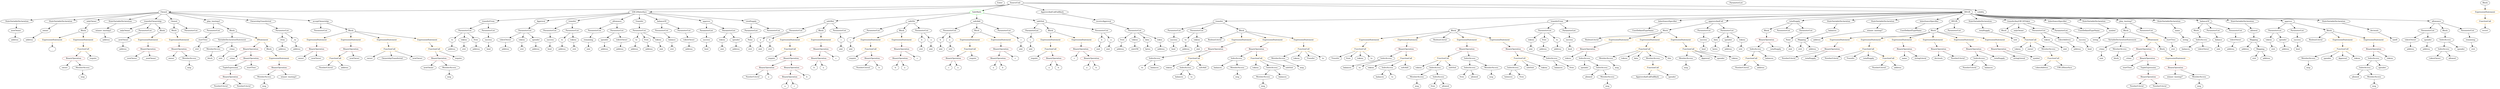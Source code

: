 strict digraph {
	graph [bb="0,0,16512,684"];
	node [label="\N"];
	Enter	[height=0.5,
		pos="6559.5,666",
		width=0.83628];
	Identifier_balances_8	[color=black,
		height=0.5,
		label=balances,
		pos="10011,90",
		width=1.1828];
	TupleExpression_Unnamed	[color=black,
		height=0.5,
		label=TupleExpression,
		pos="1503.5,162",
		width=2.0422];
	BinaryOperation_Unnamed_20	[color=brown,
		height=0.5,
		label=BinaryOperation,
		pos="1503.5,90",
		width=1.9867];
	TupleExpression_Unnamed -> BinaryOperation_Unnamed_20	[pos="e,1503.5,108.1 1503.5,143.7 1503.5,136.41 1503.5,127.73 1503.5,119.54"];
	Parameter__newOwner	[color=black,
		height=0.5,
		label=_newOwner,
		pos="792.46,378",
		width=1.5432];
	ElementaryTypeName_address_17	[color=black,
		height=0.5,
		label=address,
		pos="792.46,306",
		width=1.0996];
	Parameter__newOwner -> ElementaryTypeName_address_17	[pos="e,792.46,324.1 792.46,359.7 792.46,352.41 792.46,343.73 792.46,335.54"];
	ExpressionStatement_Unnamed_20	[color=orange,
		height=0.5,
		label=ExpressionStatement,
		pos="12256,378",
		width=2.458];
	BinaryOperation_Unnamed_28	[color=brown,
		height=0.5,
		label=BinaryOperation,
		pos="12213,306",
		width=1.9867];
	ExpressionStatement_Unnamed_20 -> BinaryOperation_Unnamed_28	[pos="e,12224,324.1 12246,359.7 12241,351.9 12235,342.51 12230,333.83"];
	NumberLiteral_Unnamed	[color=black,
		height=0.5,
		label=NumberLiteral,
		pos="4970.5,90",
		width=1.765];
	VariableDeclaration_balances	[color=black,
		height=0.5,
		label=balances,
		pos="12165,450",
		width=1.1828];
	Mapping_Unnamed	[color=black,
		height=0.5,
		label=Mapping,
		pos="12009,378",
		width=1.2105];
	VariableDeclaration_balances -> Mapping_Unnamed	[pos="e,12038,391.94 12137,436.32 12112,425.23 12076,409 12049,396.63"];
	Identifier_startTime_1	[color=black,
		height=0.5,
		label=startTime,
		pos="14110,162",
		width=1.266];
	Identifier_balances_3	[color=black,
		height=0.5,
		label=balances,
		pos="8034.5,162",
		width=1.1828];
	VariableDeclarationStatement_Unnamed	[color=black,
		height=0.5,
		label=VariableDeclarationStatement,
		pos="1484.5,378",
		width=3.3174];
	MemberAccess_Unnamed_2	[color=black,
		height=0.5,
		label=MemberAccess,
		pos="1361.5,306",
		width=1.9174];
	VariableDeclarationStatement_Unnamed -> MemberAccess_Unnamed_2	[pos="e,1389.4,322.91 1455,360.23 1438.3,350.72 1417.2,338.72 1399.3,328.52"];
	VariableDeclaration__vtime	[color=black,
		height=0.5,
		label=_vtime,
		pos="1484.5,306",
		width=0.98875];
	VariableDeclarationStatement_Unnamed -> VariableDeclaration__vtime	[pos="e,1484.5,324.1 1484.5,359.7 1484.5,352.41 1484.5,343.73 1484.5,335.54"];
	ElementaryTypeName_uint_20	[color=black,
		height=0.5,
		label=uint,
		pos="1247.5,306",
		width=0.75];
	FunctionDefinition_transfer_1	[color=black,
		height=0.5,
		label=transfer,
		pos="8073.5,522",
		width=1.0719];
	ParameterList_Unnamed_35	[color=black,
		height=0.5,
		label=ParameterList,
		pos="7776.5,450",
		width=1.7095];
	FunctionDefinition_transfer_1 -> ParameterList_Unnamed_35	[pos="e,7823.3,462.03 8039.4,512.97 7989.3,501.17 7895.3,479 7834.3,464.62"];
	ParameterList_Unnamed_34	[color=black,
		height=0.5,
		label=ParameterList,
		pos="7929.5,450",
		width=1.7095];
	FunctionDefinition_transfer_1 -> ParameterList_Unnamed_34	[pos="e,7960.3,466.01 8047.4,508.32 8026,497.91 7995.2,482.98 7970.5,470.96"];
	Block_Unnamed_15	[color=black,
		height=0.5,
		label=Block,
		pos="8217.5,450",
		width=0.90558];
	FunctionDefinition_transfer_1 -> Block_Unnamed_15	[pos="e,8193.5,462.65 8099.5,508.32 8123,496.9 8157.8,480.02 8183.4,467.54"];
	ParameterList_Unnamed_11	[color=black,
		height=0.5,
		label=ParameterList,
		pos="4355.5,450",
		width=1.7095];
	Parameter_balance	[color=black,
		height=0.5,
		label=balance,
		pos="4417.5,378",
		width=1.0719];
	ParameterList_Unnamed_11 -> Parameter_balance	[pos="e,4403.4,394.83 4370.5,432.05 4378.1,423.47 4387.4,412.89 4395.8,403.44"];
	Identifier_tokens_1	[color=black,
		height=0.5,
		label=tokens,
		pos="7700.5,162",
		width=0.97489];
	FunctionCall_Unnamed_16	[color=orange,
		height=0.5,
		label=FunctionCall,
		pos="9577.5,234",
		width=1.6125];
	Identifier_tokens_6	[color=black,
		height=0.5,
		label=tokens,
		pos="9400.5,162",
		width=0.97489];
	FunctionCall_Unnamed_16 -> Identifier_tokens_6	[pos="e,9427.8,173.82 9542.5,219.17 9512.4,207.27 9469.1,190.13 9438.2,177.92"];
	IndexAccess_Unnamed_13	[color=black,
		height=0.5,
		label=IndexAccess,
		pos="9512.5,162",
		width=1.6402];
	FunctionCall_Unnamed_16 -> IndexAccess_Unnamed_13	[pos="e,9527.8,179.47 9562.1,216.41 9554.1,207.87 9544.3,197.28 9535.5,187.79"];
	Identifier_safeSub_2	[color=black,
		height=0.5,
		label=safeSub,
		pos="9630.5,162",
		width=1.1274];
	FunctionCall_Unnamed_16 -> Identifier_safeSub_2	[pos="e,9618.1,179.31 9590.3,216.05 9596.6,207.77 9604.3,197.62 9611.2,188.42"];
	ParameterList_Unnamed	[color=black,
		height=0.5,
		label=ParameterList,
		pos="6277.5,450",
		width=1.7095];
	Parameter_b	[color=black,
		height=0.5,
		label=b,
		pos="6205.5,378",
		width=0.75];
	ParameterList_Unnamed -> Parameter_b	[pos="e,6220,393.11 6260.4,432.41 6250.8,423.06 6238.6,411.26 6228.2,401.13"];
	Parameter_a	[color=black,
		height=0.5,
		label=a,
		pos="6277.5,378",
		width=0.75];
	ParameterList_Unnamed -> Parameter_a	[pos="e,6277.5,396.1 6277.5,431.7 6277.5,424.41 6277.5,415.73 6277.5,407.54"];
	Parameter_tokens_1	[color=black,
		height=0.5,
		label=tokens,
		pos="4737.5,378",
		width=0.97489];
	ElementaryTypeName_uint_16	[color=black,
		height=0.5,
		label=uint,
		pos="4737.5,306",
		width=0.75];
	Parameter_tokens_1 -> ElementaryTypeName_uint_16	[pos="e,4737.5,324.1 4737.5,359.7 4737.5,352.41 4737.5,343.73 4737.5,335.54"];
	ParameterList_Unnamed_13	[color=black,
		height=0.5,
		label=ParameterList,
		pos="3895.5,450",
		width=1.7095];
	Parameter_remaining	[color=black,
		height=0.5,
		label=remaining,
		pos="3850.5,378",
		width=1.2798];
	ParameterList_Unnamed_13 -> Parameter_remaining	[pos="e,3861.3,395.79 3884.6,432.05 3879.4,424.06 3873.2,414.33 3867.4,405.4"];
	IfStatement_Unnamed	[color=orange,
		height=0.5,
		label=IfStatement,
		pos="1674.5,378",
		width=1.4739];
	BinaryOperation_Unnamed_18	[color=brown,
		height=0.5,
		label=BinaryOperation,
		pos="1609.5,306",
		width=1.9867];
	IfStatement_Unnamed -> BinaryOperation_Unnamed_18	[pos="e,1625.2,323.96 1659.1,360.41 1651.2,351.99 1641.6,341.58 1632.9,332.2"];
	Block_Unnamed_8	[color=black,
		height=0.5,
		label=Block,
		pos="1731.5,306",
		width=0.90558];
	IfStatement_Unnamed -> Block_Unnamed_8	[pos="e,1718.4,322.99 1688,360.41 1695,351.83 1703.6,341.19 1711.4,331.67"];
	Identifier_spender_3	[color=black,
		height=0.5,
		label=spender,
		pos="10524,162",
		width=1.1135];
	Identifier_balances_10	[color=black,
		height=0.5,
		label=balances,
		pos="9131.5,90",
		width=1.1828];
	ParameterList_Unnamed_36	[color=black,
		height=0.5,
		label=ParameterList,
		pos="15098,450",
		width=1.7095];
	Parameter_tokens_5	[color=black,
		height=0.5,
		label=tokens,
		pos="15048,378",
		width=0.97489];
	ParameterList_Unnamed_36 -> Parameter_tokens_5	[pos="e,15060,395.31 15086,432.05 15080,423.77 15073,413.62 15067,404.42"];
	Parameter_spender_2	[color=black,
		height=0.5,
		label=spender,
		pos="15141,378",
		width=1.1135];
	ParameterList_Unnamed_36 -> Parameter_spender_2	[pos="e,15131,395.79 15109,432.05 15114,424.06 15120,414.33 15125,405.4"];
	VariableDeclaration_to	[color=black,
		height=0.5,
		label=to,
		pos="4169.5,378",
		width=0.75];
	ElementaryTypeName_address_8	[color=black,
		height=0.5,
		label=address,
		pos="4155.5,306",
		width=1.0996];
	VariableDeclaration_to -> ElementaryTypeName_address_8	[pos="e,4158.9,324.1 4166,359.7 4164.5,352.32 4162.8,343.52 4161.1,335.25"];
	Block_Unnamed_17	[color=black,
		height=0.5,
		label=Block,
		pos="9650.5,450",
		width=0.90558];
	ExpressionStatement_Unnamed_32	[color=orange,
		height=0.5,
		label=ExpressionStatement,
		pos="9086.5,378",
		width=2.458];
	Block_Unnamed_17 -> ExpressionStatement_Unnamed_32	[pos="e,9160.3,388.16 9618.9,445.09 9534.1,434.56 9299.1,405.39 9171.5,389.55"];
	ExpressionStatement_Unnamed_31	[color=orange,
		height=0.5,
		label=ExpressionStatement,
		pos="9368.5,378",
		width=2.458];
	Block_Unnamed_17 -> ExpressionStatement_Unnamed_31	[pos="e,9423.1,392.56 9621.1,441.71 9577.1,430.8 9493.2,409.96 9434.2,395.31"];
	BooleanLiteral_Unnamed_2	[color=black,
		height=0.5,
		label=BooleanLiteral,
		pos="9564.5,378",
		width=1.7788];
	Block_Unnamed_17 -> BooleanLiteral_Unnamed_2	[pos="e,9584.7,395.45 9632.6,434.5 9621.3,425.26 9606.3,413.07 9593.3,402.47"];
	ExpressionStatement_Unnamed_30	[color=orange,
		height=0.5,
		label=ExpressionStatement,
		pos="9735.5,378",
		width=2.458];
	Block_Unnamed_17 -> ExpressionStatement_Unnamed_30	[pos="e,9714.9,395.95 9668.1,434.5 9679,425.47 9693.4,413.64 9706,403.23"];
	ExpressionStatement_Unnamed_29	[color=orange,
		height=0.5,
		label=ExpressionStatement,
		pos="10063,378",
		width=2.458];
	Block_Unnamed_17 -> ExpressionStatement_Unnamed_29	[pos="e,9996.9,390.28 9681.5,443.74 9745.5,432.89 9893.9,407.74 9985.7,392.18"];
	Parameter_to	[color=black,
		height=0.5,
		label=to,
		pos="3671.5,378",
		width=0.75];
	ElementaryTypeName_address_3	[color=black,
		height=0.5,
		label=address,
		pos="3671.5,306",
		width=1.0996];
	Parameter_to -> ElementaryTypeName_address_3	[pos="e,3671.5,324.1 3671.5,359.7 3671.5,352.41 3671.5,343.73 3671.5,335.54"];
	NumberLiteral_Unnamed_11	[color=black,
		height=0.5,
		label=NumberLiteral,
		pos="14174,18",
		width=1.765];
	FunctionDefinition_transferFrom_1	[color=black,
		height=0.5,
		label=transferFrom,
		pos="10372,522",
		width=1.6402];
	FunctionDefinition_transferFrom_1 -> Block_Unnamed_17	[pos="e,9682.5,454.11 10317,515.59 10178,502.13 9818.5,467.3 9693.9,455.21"];
	ParameterList_Unnamed_38	[color=black,
		height=0.5,
		label=ParameterList,
		pos="10292,450",
		width=1.7095];
	FunctionDefinition_transferFrom_1 -> ParameterList_Unnamed_38	[pos="e,10311,467.39 10354,504.76 10344,495.91 10331,484.77 10320,474.93"];
	ParameterList_Unnamed_39	[color=black,
		height=0.5,
		label=ParameterList,
		pos="10442,450",
		width=1.7095];
	FunctionDefinition_transferFrom_1 -> ParameterList_Unnamed_39	[pos="e,10426,467.47 10389,504.41 10398,495.78 10408,485.06 10418,475.5"];
	MemberAccess_Unnamed_11	[color=black,
		height=0.5,
		label=MemberAccess,
		pos="15293,234",
		width=1.9174];
	Identifier_msg_9	[color=black,
		height=0.5,
		label=msg,
		pos="15293,162",
		width=0.75];
	MemberAccess_Unnamed_11 -> Identifier_msg_9	[pos="e,15293,180.1 15293,215.7 15293,208.41 15293,199.73 15293,191.54"];
	Parameter_success	[color=black,
		height=0.5,
		label=success,
		pos="3586.5,378",
		width=1.1135];
	ElementaryTypeName_bool	[color=black,
		height=0.5,
		label=bool,
		pos="3586.5,306",
		width=0.76697];
	Parameter_success -> ElementaryTypeName_bool	[pos="e,3586.5,324.1 3586.5,359.7 3586.5,352.41 3586.5,343.73 3586.5,335.54"];
	MemberAccess_Unnamed_15	[color=black,
		height=0.5,
		label=MemberAccess,
		pos="11214,234",
		width=1.9174];
	Identifier_msg_13	[color=black,
		height=0.5,
		label=msg,
		pos="11214,162",
		width=0.75];
	MemberAccess_Unnamed_15 -> Identifier_msg_13	[pos="e,11214,180.1 11214,215.7 11214,208.41 11214,199.73 11214,191.54"];
	Identifier_newOwner	[color=black,
		height=0.5,
		label=newOwner,
		pos="846.46,234",
		width=1.4046];
	ParameterList_Unnamed_3	[color=black,
		height=0.5,
		label=ParameterList,
		pos="6821.5,450",
		width=1.7095];
	Parameter_c_1	[color=black,
		height=0.5,
		label=c,
		pos="6810.5,378",
		width=0.75];
	ParameterList_Unnamed_3 -> Parameter_c_1	[pos="e,6813.2,396.1 6818.7,431.7 6817.6,424.32 6816.2,415.52 6814.9,407.25"];
	ElementaryTypeName_address_32	[color=black,
		height=0.5,
		label=address,
		pos="16070,306",
		width=1.0996];
	Identifier_tokens_9	[color=black,
		height=0.5,
		label=tokens,
		pos="10412,234",
		width=0.97489];
	Parameter_startTime	[color=black,
		height=0.5,
		label=startTime,
		pos="1301.5,378",
		width=1.266];
	Parameter_startTime -> ElementaryTypeName_uint_20	[pos="e,1259.4,322.51 1288.7,360.41 1282,351.8 1273.8,341.11 1266.4,331.56"];
	ElementaryTypeName_string	[color=black,
		height=0.5,
		label=string,
		pos="13904,378",
		width=0.864];
	ElementaryTypeName_uint_14	[color=black,
		height=0.5,
		label=uint,
		pos="3850.5,306",
		width=0.75];
	Identifier_msg_10	[color=black,
		height=0.5,
		label=msg,
		pos="9894.5,90",
		width=0.75];
	ExpressionStatement_Unnamed_1	[color=orange,
		height=0.5,
		label=ExpressionStatement,
		pos="6410.5,378",
		width=2.458];
	FunctionCall_Unnamed	[color=orange,
		height=0.5,
		label=FunctionCall,
		pos="6410.5,306",
		width=1.6125];
	ExpressionStatement_Unnamed_1 -> FunctionCall_Unnamed	[pos="e,6410.5,324.1 6410.5,359.7 6410.5,352.41 6410.5,343.73 6410.5,335.54"];
	Identifier_ApproveAndCallFallBack	[color=black,
		height=0.5,
		label=ApproveAndCallFallBack,
		pos="10948,90",
		width=2.957];
	FunctionDefinition_safeMul	[color=black,
		height=0.5,
		label=safeMul,
		pos="5456.5,522",
		width=1.1135];
	ParameterList_Unnamed_4	[color=black,
		height=0.5,
		label=ParameterList,
		pos="5201.5,450",
		width=1.7095];
	FunctionDefinition_safeMul -> ParameterList_Unnamed_4	[pos="e,5245,462.94 5422.9,511.78 5380.4,500.11 5306.6,479.87 5256,465.98"];
	Block_Unnamed_2	[color=black,
		height=0.5,
		label=Block,
		pos="5395.5,450",
		width=0.90558];
	FunctionDefinition_safeMul -> Block_Unnamed_2	[pos="e,5409.1,466.67 5442.3,504.76 5434.7,495.98 5425.1,484.96 5416.5,475.19"];
	ParameterList_Unnamed_5	[color=black,
		height=0.5,
		label=ParameterList,
		pos="5517.5,450",
		width=1.7095];
	FunctionDefinition_safeMul -> ParameterList_Unnamed_5	[pos="e,5503,467.63 5470.6,504.76 5478,496.32 5487.1,485.8 5495.4,476.31"];
	FunctionDefinition_safeDiv	[color=black,
		height=0.5,
		label=safeDiv,
		pos="5994.5,522",
		width=1.0719];
	ParameterList_Unnamed_7	[color=black,
		height=0.5,
		label=ParameterList,
		pos="5737.5,450",
		width=1.7095];
	FunctionDefinition_safeDiv -> ParameterList_Unnamed_7	[pos="e,5781.2,462.92 5961.7,512.06 5918.9,500.42 5843.6,479.91 5792.2,465.9"];
	Block_Unnamed_3	[color=black,
		height=0.5,
		label=Block,
		pos="5928.5,450",
		width=0.90558];
	FunctionDefinition_safeDiv -> Block_Unnamed_3	[pos="e,5942.9,466.34 5979.5,505.12 5971,496.13 5960.3,484.72 5950.8,474.7"];
	ParameterList_Unnamed_6	[color=black,
		height=0.5,
		label=ParameterList,
		pos="6061.5,450",
		width=1.7095];
	FunctionDefinition_safeDiv -> ParameterList_Unnamed_6	[pos="e,6045.4,467.8 6009.7,505.12 6017.9,496.51 6028.3,485.67 6037.6,475.96"];
	ElementaryTypeName_uint_24	[color=black,
		height=0.5,
		label=uint,
		pos="14958,234",
		width=0.75];
	ExpressionStatement_Unnamed_11	[color=orange,
		height=0.5,
		label=ExpressionStatement,
		pos="954.46,378",
		width=2.458];
	BinaryOperation_Unnamed_17	[color=brown,
		height=0.5,
		label=BinaryOperation,
		pos="954.46,306",
		width=1.9867];
	ExpressionStatement_Unnamed_11 -> BinaryOperation_Unnamed_17	[pos="e,954.46,324.1 954.46,359.7 954.46,352.41 954.46,343.73 954.46,335.54"];
	IndexAccess_Unnamed_19	[color=black,
		height=0.5,
		label=IndexAccess,
		pos="10524,234",
		width=1.6402];
	IndexAccess_Unnamed_19 -> Identifier_spender_3	[pos="e,10524,180.1 10524,215.7 10524,208.41 10524,199.73 10524,191.54"];
	IndexAccess_Unnamed_20	[color=black,
		height=0.5,
		label=IndexAccess,
		pos="10641,162",
		width=1.6402];
	IndexAccess_Unnamed_19 -> IndexAccess_Unnamed_20	[pos="e,10616,178.49 10550,217.46 10567,207.68 10588,194.91 10606,184.2"];
	ElementaryTypeName_uint_29	[color=black,
		height=0.5,
		label=uint,
		pos="7934.5,306",
		width=0.75];
	ContractDefinition_Owned	[color=black,
		height=0.5,
		label=Owned,
		pos="1054.5,594",
		width=1.0442];
	StateVariableDeclaration_Unnamed_1	[color=black,
		height=0.5,
		label=StateVariableDeclaration,
		pos="101.46,522",
		width=2.8184];
	ContractDefinition_Owned -> StateVariableDeclaration_Unnamed_1	[pos="e,187.31,531.84 1017.2,590.84 905.07,584.27 561.15,563.52 276.46,540 251.16,537.91 223.82,535.38 198.44,532.92"];
	StateVariableDeclaration_Unnamed	[color=black,
		height=0.5,
		label=StateVariableDeclaration,
		pos="386.46,522",
		width=2.8184];
	ContractDefinition_Owned -> StateVariableDeclaration_Unnamed	[pos="e,467.91,533.02 1017.8,589.54 932.06,581.41 712.06,560.24 528.46,540 512.52,538.24 495.58,536.29 479.17,534.35"];
	ModifierDefinition_onlyOwner	[color=black,
		height=0.5,
		label=onlyOwner,
		pos="589.46,522",
		width=1.4323];
	ContractDefinition_Owned -> ModifierDefinition_onlyOwner	[pos="e,631.3,532.89 1017.9,589.02 948.97,581.27 794.97,562.92 666.46,540 658.68,538.61 650.48,536.98 642.46,535.3"];
	StateVariableDeclaration_Unnamed_2	[color=black,
		height=0.5,
		label=StateVariableDeclaration,
		pos="776.46,522",
		width=2.8184];
	ContractDefinition_Owned -> StateVariableDeclaration_Unnamed_2	[pos="e,833.37,537.33 1021.8,584.76 978.36,573.84 900.68,554.28 844.34,540.09"];
	FunctionDefinition_transferOwnership	[color=black,
		height=0.5,
		label=transferOwnership,
		pos="982.46,522",
		width=2.1947];
	ContractDefinition_Owned -> FunctionDefinition_transferOwnership	[pos="e,999.91,539.96 1038.5,577.46 1029.6,568.78 1018.2,557.75 1008.1,547.89"];
	FunctionDefinition_Owned	[color=black,
		height=0.5,
		label=Owned,
		pos="1121.5,522",
		width=1.0442];
	ContractDefinition_Owned -> FunctionDefinition_Owned	[pos="e,1106.3,538.82 1069.7,577.12 1078.1,568.26 1088.9,557.04 1098.4,547.12"];
	FunctionDefinition_play_tmstmp3	[color=black,
		height=0.5,
		label=play_tmstmp3,
		pos="1374.5,522",
		width=1.765];
	ContractDefinition_Owned -> FunctionDefinition_play_tmstmp3	[pos="e,1325.2,533.79 1088.1,585.64 1141.7,573.93 1247,550.87 1313.9,536.24"];
	EventDefinition_OwnershipTransferred	[color=black,
		height=0.5,
		label=OwnershipTransferred,
		pos="1685.5,522",
		width=2.6243];
	ContractDefinition_Owned -> EventDefinition_OwnershipTransferred	[pos="e,1605.5,531.88 1090.7,588.99 1187.2,578.28 1452.9,548.8 1594.2,533.12"];
	FunctionDefinition_acceptOwnership	[color=black,
		height=0.5,
		label=acceptOwnership,
		pos="2066.5,522",
		width=2.0976];
	ContractDefinition_Owned -> FunctionDefinition_acceptOwnership	[pos="e,1994.7,527.97 1091.7,590.43 1237.9,580.31 1775,543.16 1983.2,528.76"];
	Block_Unnamed_10	[color=black,
		height=0.5,
		label=Block,
		pos="12848,450",
		width=0.90558];
	Block_Unnamed_10 -> ExpressionStatement_Unnamed_20	[pos="e,12320,390.92 12824,437.64 12818,435.43 12812,433.37 12806,432 12610,385.66 12554,421.25 12354,396 12347,395.06 12339,393.94 12331,\
392.73"];
	ExpressionStatement_Unnamed_22	[color=orange,
		height=0.5,
		label=ExpressionStatement,
		pos="12451,378",
		width=2.458];
	Block_Unnamed_10 -> ExpressionStatement_Unnamed_22	[pos="e,12517,390.59 12824,437.9 12818,435.67 12812,433.55 12806,432 12695,402.14 12663,413.86 12549,396 12542,394.89 12535,393.69 12528,\
392.47"];
	ExpressionStatement_Unnamed_18	[color=orange,
		height=0.5,
		label=ExpressionStatement,
		pos="12646,378",
		width=2.458];
	Block_Unnamed_10 -> ExpressionStatement_Unnamed_18	[pos="e,12693,393.63 12823,438.49 12818,436.28 12812,434.01 12806,432 12773,419.64 12735,406.97 12704,397.13"];
	ExpressionStatement_Unnamed_19	[color=orange,
		height=0.5,
		label=ExpressionStatement,
		pos="12841,378",
		width=2.458];
	Block_Unnamed_10 -> ExpressionStatement_Unnamed_19	[pos="e,12843,396.1 12847,431.7 12846,424.41 12845,415.73 12844,407.54"];
	ExpressionStatement_Unnamed_21	[color=orange,
		height=0.5,
		label=ExpressionStatement,
		pos="13036,378",
		width=2.458];
	Block_Unnamed_10 -> ExpressionStatement_Unnamed_21	[pos="e,12995,394.37 12875,439.12 12903,428.57 12949,411.57 12985,398.34"];
	ExpressionStatement_Unnamed_17	[color=orange,
		height=0.5,
		label=ExpressionStatement,
		pos="13231,378",
		width=2.458];
	Block_Unnamed_10 -> ExpressionStatement_Unnamed_17	[pos="e,13166,390.44 12878,441.31 12890,438.2 12904,434.72 12917,432 13013,412.34 13038,412.32 13133,396 13140,394.83 13147,393.61 13155,\
392.38"];
	ElementaryTypeName_address_13	[color=black,
		height=0.5,
		label=address,
		pos="192.46,378",
		width=1.0996];
	BinaryOperation_Unnamed_30	[color=brown,
		height=0.5,
		label=BinaryOperation,
		pos="11757,378",
		width=1.9867];
	IndexAccess_Unnamed_1	[color=black,
		height=0.5,
		label=IndexAccess,
		pos="11689,306",
		width=1.6402];
	BinaryOperation_Unnamed_30 -> IndexAccess_Unnamed_1	[pos="e,11706,323.79 11741,360.05 11733,351.63 11723,341.28 11714,331.97"];
	Identifier__totalSupply_3	[color=black,
		height=0.5,
		label=_totalSupply,
		pos="11824,306",
		width=1.6125];
	BinaryOperation_Unnamed_30 -> Identifier__totalSupply_3	[pos="e,11808,323.79 11774,360.05 11782,351.63 11792,341.28 11801,331.97"];
	ElementaryTypeName_address	[color=black,
		height=0.5,
		label=address,
		pos="4530.5,306",
		width=1.0996];
	MemberAccess_Unnamed_17	[color=black,
		height=0.5,
		label=MemberAccess,
		pos="10670,234",
		width=1.9174];
	Identifier_msg_14	[color=black,
		height=0.5,
		label=msg,
		pos="10745,162",
		width=0.75];
	MemberAccess_Unnamed_17 -> Identifier_msg_14	[pos="e,10730,177.11 10688,216.41 10698,206.97 10711,195.03 10722,184.83"];
	ElementaryTypeName_uint_13	[color=black,
		height=0.5,
		label=uint,
		pos="4417.5,306",
		width=0.75];
	ParameterList_Unnamed_44	[color=black,
		height=0.5,
		label=ParameterList,
		pos="11230,666",
		width=1.7095];
	ElementaryTypeName_address_31	[color=black,
		height=0.5,
		label=address,
		pos="15965,306",
		width=1.0996];
	ElementaryTypeName_bool_5	[color=black,
		height=0.5,
		label=bool,
		pos="10458,306",
		width=0.76697];
	ElementaryTypeName_address_27	[color=black,
		height=0.5,
		label=address,
		pos="7849.5,306",
		width=1.0996];
	Parameter_a_2	[color=black,
		height=0.5,
		label=a,
		pos="4995.5,378",
		width=0.75];
	ParameterList_Unnamed_4 -> Parameter_a_2	[pos="e,5016.6,389.57 5157.6,437.13 5122.9,427.33 5073.5,412.39 5031.5,396 5029.9,395.4 5028.4,394.77 5026.8,394.12"];
	Parameter_b_2	[color=black,
		height=0.5,
		label=b,
		pos="5067.5,378",
		width=0.75];
	ParameterList_Unnamed_4 -> Parameter_b_2	[pos="e,5088.2,389.82 5172.4,433.81 5150.5,422.36 5120.4,406.68 5098.1,395.03"];
	ElementaryTypeName_uint_26	[color=black,
		height=0.5,
		label=uint,
		pos="14411,306",
		width=0.75];
	Identifier_a_6	[color=black,
		height=0.5,
		label=a,
		pos="5182.5,18",
		width=0.75];
	ElementaryTypeName_uint_1	[color=black,
		height=0.5,
		label=uint,
		pos="6205.5,306",
		width=0.75];
	VariableDeclaration_newOwner	[color=black,
		height=0.5,
		label=newOwner,
		pos="99.462,450",
		width=1.4046];
	StateVariableDeclaration_Unnamed_1 -> VariableDeclaration_newOwner	[pos="e,99.951,468.1 100.97,503.7 100.76,496.41 100.51,487.73 100.28,479.54"];
	FunctionCall_Unnamed_4	[color=orange,
		height=0.5,
		label=FunctionCall,
		pos="533.46,306",
		width=1.6125];
	BinaryOperation_Unnamed_16	[color=brown,
		height=0.5,
		label=BinaryOperation,
		pos="470.46,234",
		width=1.9867];
	FunctionCall_Unnamed_4 -> BinaryOperation_Unnamed_16	[pos="e,485.72,251.96 518.53,288.41 511.03,280.08 501.78,269.8 493.4,260.49"];
	Identifier_require_4	[color=black,
		height=0.5,
		label=require,
		pos="596.46,234",
		width=1.0026];
	FunctionCall_Unnamed_4 -> Identifier_require_4	[pos="e,582.07,250.99 548.39,288.41 556.19,279.74 565.89,268.97 574.52,259.38"];
	ElementaryTypeName_uint_27	[color=black,
		height=0.5,
		label=uint,
		pos="13929,234",
		width=0.75];
	ParameterList_Unnamed_18	[color=black,
		height=0.5,
		label=ParameterList,
		pos="3017.5,450",
		width=1.7095];
	Parameter_to_1	[color=black,
		height=0.5,
		label=to,
		pos="2921.5,378",
		width=0.75];
	ParameterList_Unnamed_18 -> Parameter_to_1	[pos="e,2939.1,391.88 2995.2,432.76 2981.2,422.56 2963.1,409.33 2948.3,398.55"];
	Parameter_tokens_2	[color=black,
		height=0.5,
		label=tokens,
		pos="3003.5,378",
		width=0.97489];
	ParameterList_Unnamed_18 -> Parameter_tokens_2	[pos="e,3006.9,396.1 3014,431.7 3012.5,424.32 3010.8,415.52 3009.1,407.25"];
	Parameter_from	[color=black,
		height=0.5,
		label=from,
		pos="3085.5,378",
		width=0.7947];
	ParameterList_Unnamed_18 -> Parameter_from	[pos="e,3071.3,393.57 3033.6,432.41 3042.5,423.19 3053.8,411.58 3063.6,401.54"];
	Identifier_require_2	[color=black,
		height=0.5,
		label=require,
		pos="5083.5,234",
		width=1.0026];
	VariableDeclaration_owner	[color=black,
		height=0.5,
		label=owner,
		pos="294.46,450",
		width=0.93331];
	VariableDeclaration_owner -> ElementaryTypeName_address_13	[pos="e,213.63,393.52 274.31,435.17 259.65,425.11 239.55,411.32 222.94,399.91"];
	BinaryOperation_Unnamed_11	[color=brown,
		height=0.5,
		label=BinaryOperation,
		pos="5218.5,90",
		width=1.9867];
	BinaryOperation_Unnamed_11 -> Identifier_a_6	[pos="e,5190.8,35.145 5209.6,71.697 5205.5,63.752 5200.5,54.158 5196,45.344"];
	Identifier_c_4	[color=black,
		height=0.5,
		label=c,
		pos="5254.5,18",
		width=0.75];
	BinaryOperation_Unnamed_11 -> Identifier_c_4	[pos="e,5246.2,35.145 5227.4,71.697 5231.4,63.752 5236.4,54.158 5240.9,45.344"];
	IndexAccess_Unnamed_18	[color=black,
		height=0.5,
		label=IndexAccess,
		pos="16187,306",
		width=1.6402];
	Identifier_tokenOwner_1	[color=black,
		height=0.5,
		label=tokenOwner,
		pos="16130,234",
		width=1.5571];
	IndexAccess_Unnamed_18 -> Identifier_tokenOwner_1	[pos="e,16144,251.79 16174,288.05 16167,279.8 16159,269.7 16151,260.54"];
	Identifier_allowed_3	[color=black,
		height=0.5,
		label=allowed,
		pos="16243,234",
		width=1.0858];
	IndexAccess_Unnamed_18 -> Identifier_allowed_3	[pos="e,16230,251.31 16201,288.05 16208,279.68 16216,269.4 16223,260.13"];
	BinaryOperation_Unnamed_39	[color=brown,
		height=0.5,
		label=BinaryOperation,
		pos="9735.5,306",
		width=1.9867];
	BinaryOperation_Unnamed_39 -> FunctionCall_Unnamed_16	[pos="e,9609.8,249.32 9701.2,289.81 9677.4,279.29 9645.7,265.21 9620.2,253.96"];
	IndexAccess_Unnamed_11	[color=black,
		height=0.5,
		label=IndexAccess,
		pos="9748.5,234",
		width=1.6402];
	BinaryOperation_Unnamed_39 -> IndexAccess_Unnamed_11	[pos="e,9745.3,252.1 9738.7,287.7 9740,280.32 9741.7,271.52 9743.2,263.25"];
	BinaryOperation_Unnamed_9	[color=brown,
		height=0.5,
		label=BinaryOperation,
		pos="5068.5,162",
		width=1.9867];
	BinaryOperation_Unnamed_9 -> NumberLiteral_Unnamed	[pos="e,4993.1,107.15 5045.7,144.76 5032.7,135.49 5016.3,123.71 5002,113.55"];
	Identifier_a_5	[color=black,
		height=0.5,
		label=a,
		pos="5079.5,90",
		width=0.75];
	BinaryOperation_Unnamed_9 -> Identifier_a_5	[pos="e,5076.8,108.1 5071.2,143.7 5072.3,136.32 5073.7,127.52 5075,119.25"];
	BinaryOperation_Unnamed_36	[color=brown,
		height=0.5,
		label=BinaryOperation,
		pos="8051.5,306",
		width=1.9867];
	IndexAccess_Unnamed_5	[color=black,
		height=0.5,
		label=IndexAccess,
		pos="7604.5,234",
		width=1.6402];
	BinaryOperation_Unnamed_36 -> IndexAccess_Unnamed_5	[pos="e,7658.3,241.71 7998.8,293.45 7989.4,291.53 7979.7,289.63 7970.5,288 7865.6,269.42 7743,252.67 7669.6,243.17"];
	FunctionCall_Unnamed_12	[color=orange,
		height=0.5,
		label=FunctionCall,
		pos="7872.5,234",
		width=1.6125];
	BinaryOperation_Unnamed_36 -> FunctionCall_Unnamed_12	[pos="e,7907.5,248.7 8013.9,290.33 7986,279.4 7947.7,264.43 7918,252.82"];
	Identifier_tokens_12	[color=black,
		height=0.5,
		label=tokens,
		pos="13356,306",
		width=0.97489];
	StateVariableDeclaration_Unnamed -> VariableDeclaration_owner	[pos="e,313.12,465.19 364.19,504.05 351.49,494.39 335.46,482.19 321.98,471.93"];
	BinaryOperation_Unnamed_14	[color=brown,
		height=0.5,
		label=BinaryOperation,
		pos="5911.5,234",
		width=1.9867];
	Identifier_b_6	[color=black,
		height=0.5,
		label=b,
		pos="5875.5,162",
		width=0.75];
	BinaryOperation_Unnamed_14 -> Identifier_b_6	[pos="e,5883.8,179.14 5902.6,215.7 5898.5,207.75 5893.5,198.16 5889,189.34"];
	Identifier_a_7	[color=black,
		height=0.5,
		label=a,
		pos="5947.5,162",
		width=0.75];
	BinaryOperation_Unnamed_14 -> Identifier_a_7	[pos="e,5939.2,179.14 5920.4,215.7 5924.4,207.75 5929.4,198.16 5933.9,189.34"];
	BinaryOperation_Unnamed_6	[color=brown,
		height=0.5,
		label=BinaryOperation,
		pos="5395.5,306",
		width=1.9867];
	BinaryOperation_Unnamed_7	[color=brown,
		height=0.5,
		label=BinaryOperation,
		pos="5387.5,234",
		width=1.9867];
	BinaryOperation_Unnamed_6 -> BinaryOperation_Unnamed_7	[pos="e,5389.4,252.1 5393.5,287.7 5392.7,280.41 5391.7,271.73 5390.7,263.54"];
	Identifier_c_3	[color=black,
		height=0.5,
		label=c,
		pos="5504.5,234",
		width=0.75];
	BinaryOperation_Unnamed_6 -> Identifier_c_3	[pos="e,5485.4,247.21 5420.7,288.76 5437.3,278.16 5458.8,264.3 5476,253.31"];
	ExpressionStatement_Unnamed_12	[color=orange,
		height=0.5,
		label=ExpressionStatement,
		pos="1796.5,234",
		width=2.458];
	BinaryOperation_Unnamed_21	[color=brown,
		height=0.5,
		label=BinaryOperation,
		pos="1796.5,162",
		width=1.9867];
	ExpressionStatement_Unnamed_12 -> BinaryOperation_Unnamed_21	[pos="e,1796.5,180.1 1796.5,215.7 1796.5,208.41 1796.5,199.73 1796.5,191.54"];
	ElementaryTypeName_uint_31	[color=black,
		height=0.5,
		label=uint,
		pos="10191,306",
		width=0.75];
	Identifier_from_3	[color=black,
		height=0.5,
		label=from,
		pos="9498.5,18",
		width=0.7947];
	ElementaryTypeName_address_1	[color=black,
		height=0.5,
		label=address,
		pos="4058.5,306",
		width=1.0996];
	FunctionCall_Unnamed_1	[color=orange,
		height=0.5,
		label=FunctionCall,
		pos="6943.5,306",
		width=1.6125];
	Identifier_require_1	[color=black,
		height=0.5,
		label=require,
		pos="6836.5,234",
		width=1.0026];
	FunctionCall_Unnamed_1 -> Identifier_require_1	[pos="e,6857.9,249 6919.4,289.29 6904,279.18 6883.8,265.95 6867.2,255.08"];
	BinaryOperation_Unnamed_3	[color=brown,
		height=0.5,
		label=BinaryOperation,
		pos="6962.5,234",
		width=1.9867];
	FunctionCall_Unnamed_1 -> BinaryOperation_Unnamed_3	[pos="e,6957.8,252.1 6948.2,287.7 6950.2,280.24 6952.6,271.32 6954.9,262.97"];
	Identifier_c_2	[color=black,
		height=0.5,
		label=c,
		pos="7098.5,234",
		width=0.75];
	BinaryOperation_Unnamed_2	[color=brown,
		height=0.5,
		label=BinaryOperation,
		pos="6302.5,234",
		width=1.9867];
	Identifier_c_1	[color=black,
		height=0.5,
		label=c,
		pos="6266.5,162",
		width=0.75];
	BinaryOperation_Unnamed_2 -> Identifier_c_1	[pos="e,6274.8,179.14 6293.6,215.7 6289.5,207.75 6284.5,198.16 6280,189.34"];
	Identifier_a_1	[color=black,
		height=0.5,
		label=a,
		pos="6338.5,162",
		width=0.75];
	BinaryOperation_Unnamed_2 -> Identifier_a_1	[pos="e,6330.2,179.14 6311.4,215.7 6315.4,207.75 6320.4,198.16 6324.9,189.34"];
	Identifier_newOwner_1	[color=black,
		height=0.5,
		label=newOwner,
		pos="2774.5,162",
		width=1.4046];
	Parameter_tokens_6	[color=black,
		height=0.5,
		label=tokens,
		pos="10205,378",
		width=0.97489];
	Parameter_tokens_6 -> ElementaryTypeName_uint_31	[pos="e,10195,324.1 10202,359.7 10201,352.32 10199,343.52 10197,335.25"];
	ElementaryTypeName_bool_1	[color=black,
		height=0.5,
		label=bool,
		pos="4644.5,306",
		width=0.76697];
	Identifier_b_3	[color=black,
		height=0.5,
		label=b,
		pos="5365.5,162",
		width=0.75];
	ElementaryTypeName_address_12	[color=black,
		height=0.5,
		label=address,
		pos="7679.5,306",
		width=1.0996];
	ContractDefinition_ERC20Interface	[color=black,
		height=0.5,
		label=ERC20Interface,
		pos="4214.5,594",
		width=1.959];
	FunctionDefinition_transferFrom	[color=black,
		height=0.5,
		label=transferFrom,
		pos="3172.5,522",
		width=1.6402];
	ContractDefinition_ERC20Interface -> FunctionDefinition_transferFrom	[pos="e,3229.8,526.85 4146.9,588.46 3958.8,575.83 3430.7,540.35 3241.2,527.62"];
	EventDefinition_Approval	[color=black,
		height=0.5,
		label=Approval,
		pos="3546.5,522",
		width=1.266];
	ContractDefinition_ERC20Interface -> EventDefinition_Approval	[pos="e,3589.7,527.99 4149.6,586.56 4051.6,576.78 3860.1,557.49 3697.5,540 3665.5,536.57 3629.8,532.55 3601.2,529.29"];
	FunctionDefinition_transfer	[color=black,
		height=0.5,
		label=transfer,
		pos="3745.5,522",
		width=1.0719];
	ContractDefinition_ERC20Interface -> FunctionDefinition_transfer	[pos="e,3782.1,528.46 4154.6,584.06 4060.4,570 3879.4,543 3793.3,530.14"];
	FunctionDefinition_allowance	[color=black,
		height=0.5,
		label=allowance,
		pos="4053.5,522",
		width=1.3076];
	ContractDefinition_ERC20Interface -> FunctionDefinition_allowance	[pos="e,4083.9,536.22 4179.9,577.98 4154.8,567.07 4120.8,552.27 4094.3,540.77"];
	EventDefinition_Transfer	[color=black,
		height=0.5,
		label=Transfer,
		pos="4214.5,522",
		width=1.1689];
	ContractDefinition_ERC20Interface -> EventDefinition_Transfer	[pos="e,4214.5,540.1 4214.5,575.7 4214.5,568.41 4214.5,559.73 4214.5,551.54"];
	FunctionDefinition_balanceOf	[color=black,
		height=0.5,
		label=balanceOf,
		pos="4355.5,522",
		width=1.3491];
	ContractDefinition_ERC20Interface -> FunctionDefinition_balanceOf	[pos="e,4327.1,537.07 4245.8,577.46 4266.8,567.03 4294.6,553.22 4317,542.11"];
	FunctionDefinition_approve	[color=black,
		height=0.5,
		label=approve,
		pos="4637.5,522",
		width=1.1412];
	ContractDefinition_ERC20Interface -> FunctionDefinition_approve	[pos="e,4599.3,529.31 4272.4,583.41 4356.2,569.55 4509.7,544.14 4588.3,531.14"];
	FunctionDefinition_totalSupply	[color=black,
		height=0.5,
		label=totalSupply,
		pos="4919.5,522",
		width=1.4739];
	ContractDefinition_ERC20Interface -> FunctionDefinition_totalSupply	[pos="e,4869.1,528 4279.2,586.57 4414.5,573.14 4725.5,542.26 4857.9,529.11"];
	ElementaryTypeName_address_6	[color=black,
		height=0.5,
		label=address,
		pos="2918.5,306",
		width=1.0996];
	Parameter_to_1 -> ElementaryTypeName_address_6	[pos="e,2919.2,324.1 2920.7,359.7 2920.4,352.41 2920,343.73 2919.7,335.54"];
	IndexAccess_Unnamed_6	[color=black,
		height=0.5,
		label=IndexAccess,
		pos="7812.5,162",
		width=1.6402];
	Identifier_balances_6	[color=black,
		height=0.5,
		label=balances,
		pos="7768.5,90",
		width=1.1828];
	IndexAccess_Unnamed_6 -> Identifier_balances_6	[pos="e,7779,107.79 7801.8,144.05 7796.8,136.06 7790.7,126.33 7785.1,117.4"];
	Identifier_to_1	[color=black,
		height=0.5,
		label=to,
		pos="7856.5,90",
		width=0.75];
	IndexAccess_Unnamed_6 -> Identifier_to_1	[pos="e,7846.5,106.83 7823.1,144.05 7828.3,135.73 7834.8,125.54 7840.5,116.32"];
	Parameter_c_2	[color=black,
		height=0.5,
		label=c,
		pos="5528.5,378",
		width=0.75];
	ElementaryTypeName_uint_8	[color=black,
		height=0.5,
		label=uint,
		pos="5528.5,306",
		width=0.75];
	Parameter_c_2 -> ElementaryTypeName_uint_8	[pos="e,5528.5,324.1 5528.5,359.7 5528.5,352.41 5528.5,343.73 5528.5,335.54"];
	Parameter_c_3	[color=black,
		height=0.5,
		label=c,
		pos="5600.5,378",
		width=0.75];
	ParameterList_Unnamed_7 -> Parameter_c_3	[pos="e,5621.2,389.61 5707.7,433.81 5685.2,422.29 5654.3,406.49 5631.4,394.81"];
	InheritanceSpecifier_Unnamed_1	[color=black,
		height=0.5,
		label=InheritanceSpecifier,
		pos="11098,522",
		width=2.3333];
	UserDefinedTypeName_Unnamed_1	[color=black,
		height=0.5,
		label=UserDefinedTypeName,
		pos="10936,450",
		width=2.7214];
	InheritanceSpecifier_Unnamed_1 -> UserDefinedTypeName_Unnamed_1	[pos="e,10974,467.1 11063,505.46 11039,495.49 11009,482.42 10984,471.59"];
	NumberLiteral_Unnamed_1	[color=black,
		height=0.5,
		label=NumberLiteral,
		pos="5645.5,162",
		width=1.765];
	ElementaryTypeName_uint_33	[color=black,
		height=0.5,
		label=uint,
		pos="11585,306",
		width=0.75];
	ParameterList_Unnamed_19	[color=black,
		height=0.5,
		label=ParameterList,
		pos="3172.5,450",
		width=1.7095];
	Parameter_success_2	[color=black,
		height=0.5,
		label=success,
		pos="3172.5,378",
		width=1.1135];
	ParameterList_Unnamed_19 -> Parameter_success_2	[pos="e,3172.5,396.1 3172.5,431.7 3172.5,424.41 3172.5,415.73 3172.5,407.54"];
	Identifier_winner_tmstmp7	[color=black,
		height=0.5,
		label=winner_tmstmp7,
		pos="14409,90",
		width=2.0145];
	Identifier_a	[color=black,
		height=0.5,
		label=a,
		pos="6552.5,162",
		width=0.75];
	FunctionCall_Unnamed_22	[color=orange,
		height=0.5,
		label=FunctionCall,
		pos="16423,522",
		width=1.6125];
	Identifier_revert	[color=black,
		height=0.5,
		label=revert,
		pos="16423,450",
		width=0.87786];
	FunctionCall_Unnamed_22 -> Identifier_revert	[pos="e,16423,468.1 16423,503.7 16423,496.41 16423,487.73 16423,479.54"];
	BinaryOperation_Unnamed_10	[color=brown,
		height=0.5,
		label=BinaryOperation,
		pos="5229.5,162",
		width=1.9867];
	BinaryOperation_Unnamed_10 -> BinaryOperation_Unnamed_11	[pos="e,5221.2,108.1 5226.7,143.7 5225.6,136.32 5224.2,127.52 5222.9,119.25"];
	Identifier_b_4	[color=black,
		height=0.5,
		label=b,
		pos="5335.5,90",
		width=0.75];
	BinaryOperation_Unnamed_10 -> Identifier_b_4	[pos="e,5316.6,103.43 5254,144.76 5270,134.23 5290.8,120.48 5307.4,109.52"];
	Block_Unnamed_5	[color=black,
		height=0.5,
		label=Block,
		pos="530.46,450",
		width=0.90558];
	ModifierDefinition_onlyOwner -> Block_Unnamed_5	[pos="e,543.54,466.51 575.48,504.41 568.15,495.71 559.02,484.89 550.91,475.26"];
	BinaryOperation_Unnamed	[color=brown,
		height=0.5,
		label=BinaryOperation,
		pos="6605.5,306",
		width=1.9867];
	BinaryOperation_Unnamed_1	[color=brown,
		height=0.5,
		label=BinaryOperation,
		pos="6588.5,234",
		width=1.9867];
	BinaryOperation_Unnamed -> BinaryOperation_Unnamed_1	[pos="e,6592.6,252.1 6601.3,287.7 6599.5,280.32 6597.3,271.52 6595.3,263.25"];
	Identifier_c	[color=black,
		height=0.5,
		label=c,
		pos="6705.5,234",
		width=0.75];
	BinaryOperation_Unnamed -> Identifier_c	[pos="e,6687.5,247.59 6628.9,288.59 6643.7,278.21 6662.9,264.77 6678.4,253.94"];
	ElementaryTypeName_address_34	[color=black,
		height=0.5,
		label=address,
		pos="13763,306",
		width=1.0996];
	FunctionCall_Unnamed_5	[color=orange,
		height=0.5,
		label=FunctionCall,
		pos="2802.5,306",
		width=1.6125];
	BinaryOperation_Unnamed_22	[color=brown,
		height=0.5,
		label=BinaryOperation,
		pos="2843.5,234",
		width=1.9867];
	FunctionCall_Unnamed_5 -> BinaryOperation_Unnamed_22	[pos="e,2833.3,252.28 2812.4,288.05 2817,280.26 2822.5,270.82 2827.6,262.08"];
	Identifier_require_5	[color=black,
		height=0.5,
		label=require,
		pos="2969.5,234",
		width=1.0026];
	FunctionCall_Unnamed_5 -> Identifier_require_5	[pos="e,2942.5,246.32 2835.9,291 2863.6,279.36 2903.1,262.81 2932,250.71"];
	MemberAccess_Unnamed_8	[color=black,
		height=0.5,
		label=MemberAccess,
		pos="8338.5,90",
		width=1.9174];
	Identifier_msg_6	[color=black,
		height=0.5,
		label=msg,
		pos="8338.5,18",
		width=0.75];
	MemberAccess_Unnamed_8 -> Identifier_msg_6	[pos="e,8338.5,36.104 8338.5,71.697 8338.5,64.407 8338.5,55.726 8338.5,47.536"];
	ElementaryTypeName_address_14	[color=black,
		height=0.5,
		label=address,
		pos="95.462,378",
		width=1.0996];
	VariableDeclaration_newOwner -> ElementaryTypeName_address_14	[pos="e,96.44,396.1 98.474,431.7 98.057,424.41 97.561,415.73 97.093,407.54"];
	FunctionCall_Unnamed_20	[color=orange,
		height=0.5,
		label=FunctionCall,
		pos="10929,306",
		width=1.6125];
	FunctionCall_Unnamed_20 -> MemberAccess_Unnamed_17	[pos="e,10717,247.64 10887,293.44 10843,281.73 10776,263.55 10728,250.57"];
	Identifier_tokens_11	[color=black,
		height=0.5,
		label=tokens,
		pos="10792,234",
		width=0.97489];
	FunctionCall_Unnamed_20 -> Identifier_tokens_11	[pos="e,10816,247.26 10900,290.15 10879,279.14 10849,264.08 10827,252.48"];
	Identifier_data	[color=black,
		height=0.5,
		label=data,
		pos="10872,234",
		width=0.75];
	FunctionCall_Unnamed_20 -> Identifier_data	[pos="e,10885,250.36 10916,288.05 10909,279.35 10900,268.59 10892,259.03"];
	MemberAccess_Unnamed_16	[color=black,
		height=0.5,
		label=MemberAccess,
		pos="10986,234",
		width=1.9174];
	FunctionCall_Unnamed_20 -> MemberAccess_Unnamed_16	[pos="e,10973,251.79 10943,288.05 10950,279.8 10958,269.7 10966,260.54"];
	Identifier_this	[color=black,
		height=0.5,
		label=this,
		pos="11100,234",
		width=0.75];
	FunctionCall_Unnamed_20 -> Identifier_this	[pos="e,11079,245.31 10966,291.59 10993,281.24 11031,266.32 11064,252 11066,251.35 11068,250.67 11069,249.98"];
	ContractDefinition_SafeMath	[color=green,
		height=0.5,
		label=SafeMath,
		pos="6447.5,594",
		width=1.2798];
	ContractDefinition_SafeMath -> FunctionDefinition_safeMul	[pos="e,5496.1,525.8 6402.3,589.81 6239,578.27 5679.5,538.76 5507.3,526.59"];
	ContractDefinition_SafeMath -> FunctionDefinition_safeDiv	[pos="e,6030.7,528.59 6405.3,586.48 6320.6,573.4 6130.8,544.07 6042,530.35"];
	FunctionDefinition_safeAdd	[color=black,
		height=0.5,
		label=safeAdd,
		pos="6447.5,522",
		width=1.1689];
	ContractDefinition_SafeMath -> FunctionDefinition_safeAdd	[pos="e,6447.5,540.1 6447.5,575.7 6447.5,568.41 6447.5,559.73 6447.5,551.54"];
	FunctionDefinition_safeSub	[color=black,
		height=0.5,
		label=safeSub,
		pos="6882.5,522",
		width=1.1274];
	ContractDefinition_SafeMath -> FunctionDefinition_safeSub	[pos="e,6844.7,529.07 6489.6,586.22 6570.5,573.2 6747.4,544.74 6833.4,530.89"];
	VariableDeclarationStatement_Unnamed_1	[color=black,
		height=0.5,
		label=VariableDeclarationStatement,
		pos="14073,378",
		width=3.3174];
	VariableDeclaration__vtime_1	[color=black,
		height=0.5,
		label=_vtime,
		pos="13929,306",
		width=0.98875];
	VariableDeclarationStatement_Unnamed_1 -> VariableDeclaration__vtime_1	[pos="e,13954,319.09 14039,360.41 14017,349.45 13987,335.13 13965,324.07"];
	MemberAccess_Unnamed_5	[color=black,
		height=0.5,
		label=MemberAccess,
		pos="14052,306",
		width=1.9174];
	VariableDeclarationStatement_Unnamed_1 -> MemberAccess_Unnamed_5	[pos="e,14058,324.1 14068,359.7 14066,352.24 14063,343.32 14061,334.97"];
	BinaryOperation_Unnamed_31	[color=brown,
		height=0.5,
		label=BinaryOperation,
		pos="14211,306",
		width=1.9867];
	Identifier__vtime_1	[color=black,
		height=0.5,
		label=_vtime,
		pos="14114,234",
		width=0.98875];
	BinaryOperation_Unnamed_31 -> Identifier__vtime_1	[pos="e,14134,249.25 14189,288.76 14175,278.96 14158,266.36 14143,255.83"];
	BinaryOperation_Unnamed_32	[color=brown,
		height=0.5,
		label=BinaryOperation,
		pos="14239,234",
		width=1.9867];
	BinaryOperation_Unnamed_31 -> BinaryOperation_Unnamed_32	[pos="e,14233,252.1 14218,287.7 14221,280.15 14225,271.12 14228,262.68"];
	Identifier_msg_1	[color=black,
		height=0.5,
		label=msg,
		pos="531.46,90",
		width=0.75];
	FunctionCall_Unnamed_10	[color=orange,
		height=0.5,
		label=FunctionCall,
		pos="11655,234",
		width=1.6125];
	IndexAccess_Unnamed_1 -> FunctionCall_Unnamed_10	[pos="e,11664,252.1 11681,287.7 11677,280.07 11673,270.92 11669,262.4"];
	Identifier_balances_1	[color=black,
		height=0.5,
		label=balances,
		pos="11774,234",
		width=1.1828];
	IndexAccess_Unnamed_1 -> Identifier_balances_1	[pos="e,11756,250.43 11709,288.76 11720,279.47 11735,267.67 11747,257.49"];
	ElementaryTypeName_uint_32	[color=black,
		height=0.5,
		label=uint,
		pos="16389,306",
		width=0.75];
	IndexAccess_Unnamed_10	[color=black,
		height=0.5,
		label=IndexAccess,
		pos="10040,162",
		width=1.6402];
	IndexAccess_Unnamed_10 -> Identifier_balances_8	[pos="e,10019,108.1 10033,143.7 10030,136.15 10026,127.12 10023,118.68"];
	Identifier_from_1	[color=black,
		height=0.5,
		label=from,
		pos="10100,90",
		width=0.7947];
	IndexAccess_Unnamed_10 -> Identifier_from_1	[pos="e,10088,106.04 10055,144.41 10062,135.5 10072,124.35 10080,114.56"];
	VariableDeclaration_winner_tmstmp3	[color=black,
		height=0.5,
		label=winner_tmstmp3,
		pos="653.46,450",
		width=2.0145];
	StateVariableDeclaration_Unnamed_2 -> VariableDeclaration_winner_tmstmp3	[pos="e,681.56,466.99 747.31,504.41 730.61,494.9 709.45,482.86 691.45,472.62"];
	Identifier_name	[color=black,
		height=0.5,
		label=name,
		pos="12660,234",
		width=0.83628];
	Identifier_spender_1	[color=black,
		height=0.5,
		label=spender,
		pos="15420,234",
		width=1.1135];
	IndexAccess_Unnamed_3	[color=black,
		height=0.5,
		label=IndexAccess,
		pos="8157.5,234",
		width=1.6402];
	IndexAccess_Unnamed_3 -> Identifier_balances_3	[pos="e,8058.9,176.9 8130.5,217.64 8112.4,207.34 8088.4,193.68 8068.9,182.59"];
	MemberAccess_Unnamed_7	[color=black,
		height=0.5,
		label=MemberAccess,
		pos="8164.5,162",
		width=1.9174];
	IndexAccess_Unnamed_3 -> MemberAccess_Unnamed_7	[pos="e,8162.8,180.1 8159.2,215.7 8159.9,208.41 8160.8,199.73 8161.6,191.54"];
	Block_Unnamed_14	[color=black,
		height=0.5,
		label=Block,
		pos="14559,450",
		width=0.90558];
	IndexAccess_Unnamed_2	[color=black,
		height=0.5,
		label=IndexAccess,
		pos="14583,378",
		width=1.6402];
	Block_Unnamed_14 -> IndexAccess_Unnamed_2	[pos="e,14578,396.28 14565,432.05 14568,424.52 14571,415.44 14574,406.94"];
	BinaryOperation_Unnamed_5	[color=brown,
		height=0.5,
		label=BinaryOperation,
		pos="7215.5,234",
		width=1.9867];
	Identifier_a_3	[color=black,
		height=0.5,
		label=a,
		pos="7179.5,162",
		width=0.75];
	BinaryOperation_Unnamed_5 -> Identifier_a_3	[pos="e,7187.8,179.14 7206.6,215.7 7202.5,207.75 7197.5,198.16 7193,189.34"];
	Identifier_b_2	[color=black,
		height=0.5,
		label=b,
		pos="7251.5,162",
		width=0.75];
	BinaryOperation_Unnamed_5 -> Identifier_b_2	[pos="e,7243.2,179.14 7224.4,215.7 7228.4,207.75 7233.4,198.16 7237.9,189.34"];
	FunctionCall_Unnamed_6	[color=orange,
		height=0.5,
		label=FunctionCall,
		pos="2517.5,306",
		width=1.6125];
	Identifier_owner_2	[color=black,
		height=0.5,
		label=owner,
		pos="2394.5,234",
		width=0.93331];
	FunctionCall_Unnamed_6 -> Identifier_owner_2	[pos="e,2416.9,247.75 2490.5,289.64 2471.7,278.95 2446.5,264.64 2426.7,253.35"];
	Identifier_OwnershipTransferred	[color=black,
		height=0.5,
		label=OwnershipTransferred,
		pos="2540.5,234",
		width=2.6243];
	FunctionCall_Unnamed_6 -> Identifier_OwnershipTransferred	[pos="e,2534.8,252.1 2523.1,287.7 2525.6,280.24 2528.5,271.32 2531.3,262.97"];
	Identifier_newOwner_2	[color=black,
		height=0.5,
		label=newOwner,
		pos="2703.5,234",
		width=1.4046];
	FunctionCall_Unnamed_6 -> Identifier_newOwner_2	[pos="e,2669.6,247.75 2553.3,291.5 2583.5,280.15 2626.7,263.88 2659.1,251.7"];
	ParameterList_Unnamed_23	[color=black,
		height=0.5,
		label=ParameterList,
		pos="1821.5,450",
		width=1.7095];
	VariableDeclaration__from	[color=black,
		height=0.5,
		label=_from,
		pos="1821.5,378",
		width=0.93331];
	ParameterList_Unnamed_23 -> VariableDeclaration__from	[pos="e,1821.5,396.1 1821.5,431.7 1821.5,424.41 1821.5,415.73 1821.5,407.54"];
	VariableDeclaration__to	[color=black,
		height=0.5,
		label=_to,
		pos="1908.5,378",
		width=0.75];
	ParameterList_Unnamed_23 -> VariableDeclaration__to	[pos="e,1891.6,392.56 1841.6,432.76 1854,422.85 1869.8,410.09 1883,399.49"];
	Parameter_from_2	[color=black,
		height=0.5,
		label=from,
		pos="10287,378",
		width=0.7947];
	ElementaryTypeName_address_29	[color=black,
		height=0.5,
		label=address,
		pos="10276,306",
		width=1.0996];
	Parameter_from_2 -> ElementaryTypeName_address_29	[pos="e,10279,324.1 10285,359.7 10284,352.32 10282,343.52 10281,335.25"];
	Identifier_owner_1	[color=black,
		height=0.5,
		label=owner,
		pos="410.46,162",
		width=0.93331];
	ElementaryTypeName_address_21	[color=black,
		height=0.5,
		label=address,
		pos="14899,306",
		width=1.0996];
	ParameterList_Unnamed_17	[color=black,
		height=0.5,
		label=ParameterList,
		pos="4637.5,450",
		width=1.7095];
	Parameter_success_1	[color=black,
		height=0.5,
		label=success,
		pos="4644.5,378",
		width=1.1135];
	ParameterList_Unnamed_17 -> Parameter_success_1	[pos="e,4642.8,396.1 4639.2,431.7 4639.9,424.41 4640.8,415.73 4641.6,407.54"];
	BooleanLiteral_Unnamed_3	[color=black,
		height=0.5,
		label=BooleanLiteral,
		pos="10622,378",
		width=1.7788];
	Identifier_msg_5	[color=black,
		height=0.5,
		label=msg,
		pos="8164.5,90",
		width=0.75];
	MemberAccess_Unnamed_7 -> Identifier_msg_5	[pos="e,8164.5,108.1 8164.5,143.7 8164.5,136.41 8164.5,127.73 8164.5,119.54"];
	FunctionDefinition_approveAndCall	[color=black,
		height=0.5,
		label=approveAndCall,
		pos="11412,522",
		width=1.9867];
	Block_Unnamed_19	[color=black,
		height=0.5,
		label=Block,
		pos="11085,450",
		width=0.90558];
	FunctionDefinition_approveAndCall -> Block_Unnamed_19	[pos="e,11116,457.46 11359,509.6 11294,495.69 11186,472.47 11127,459.84"];
	ParameterList_Unnamed_43	[color=black,
		height=0.5,
		label=ParameterList,
		pos="11338,450",
		width=1.7095];
	FunctionDefinition_approveAndCall -> ParameterList_Unnamed_43	[pos="e,11356,467.71 11395,504.41 11386,495.76 11374,485 11364,475.42"];
	ParameterList_Unnamed_42	[color=black,
		height=0.5,
		label=ParameterList,
		pos="11486,450",
		width=1.7095];
	FunctionDefinition_approveAndCall -> ParameterList_Unnamed_42	[pos="e,11469,467.71 11430,504.41 11439,495.76 11451,485 11461,475.42"];
	ElementaryTypeName_bool_6	[color=black,
		height=0.5,
		label=bool,
		pos="11333,306",
		width=0.76697];
	ElementaryTypeName_bool_3	[color=black,
		height=0.5,
		label=bool,
		pos="7764.5,306",
		width=0.76697];
	Identifier_spender_2	[color=black,
		height=0.5,
		label=spender,
		pos="16304,306",
		width=1.1135];
	NumberLiteral_Unnamed_6	[color=black,
		height=0.5,
		label=NumberLiteral,
		pos="11898,234",
		width=1.765];
	Identifier_block	[color=black,
		height=0.5,
		label=block,
		pos="1335.5,234",
		width=0.87786];
	MemberAccess_Unnamed_2 -> Identifier_block	[pos="e,1341.8,252.1 1355,287.7 1352.2,280.15 1348.9,271.12 1345.7,262.68"];
	FunctionDefinition_totalSupply_1	[color=black,
		height=0.5,
		label=totalSupply,
		pos="11985,522",
		width=1.4739];
	Block_Unnamed_11	[color=black,
		height=0.5,
		label=Block,
		pos="11757,450",
		width=0.90558];
	FunctionDefinition_totalSupply_1 -> Block_Unnamed_11	[pos="e,11782,461.9 11943,510.59 11905,500.78 11848,485.07 11798,468 11797,467.37 11795,466.71 11793,466.02"];
	ParameterList_Unnamed_29	[color=black,
		height=0.5,
		label=ParameterList,
		pos="11869,450",
		width=1.7095];
	FunctionDefinition_totalSupply_1 -> ParameterList_Unnamed_29	[pos="e,11895,466.64 11960,505.81 11944,496.04 11923,483.2 11905,472.4"];
	ParameterList_Unnamed_30	[color=black,
		height=0.5,
		label=ParameterList,
		pos="12010,450",
		width=1.7095];
	FunctionDefinition_totalSupply_1 -> ParameterList_Unnamed_30	[pos="e,12004,468.1 11992,503.7 11994,496.15 11998,487.12 12001,478.68"];
	ElementaryTypeName_uint_28	[color=black,
		height=0.5,
		label=uint,
		pos="14717,306",
		width=0.75];
	ExpressionStatement_Unnamed_6	[color=orange,
		height=0.5,
		label=ExpressionStatement,
		pos="5733.5,378",
		width=2.458];
	FunctionCall_Unnamed_3	[color=orange,
		height=0.5,
		label=FunctionCall,
		pos="5733.5,306",
		width=1.6125];
	ExpressionStatement_Unnamed_6 -> FunctionCall_Unnamed_3	[pos="e,5733.5,324.1 5733.5,359.7 5733.5,352.41 5733.5,343.73 5733.5,335.54"];
	Identifier_owner_4	[color=black,
		height=0.5,
		label=owner,
		pos="13443,306",
		width=0.93331];
	ContractDefinition_ApproveAndCallFallBack	[color=black,
		height=0.5,
		label=ApproveAndCallFallBack,
		pos="6909.5,594",
		width=2.957];
	FunctionDefinition_receiveApproval	[color=black,
		height=0.5,
		label=receiveApproval,
		pos="7236.5,522",
		width=1.9867];
	ContractDefinition_ApproveAndCallFallBack -> FunctionDefinition_receiveApproval	[pos="e,7183.2,534.4 6973.7,579.25 7031,566.97 7114.7,549.07 7172.1,536.78"];
	FunctionCall_Unnamed_18	[color=orange,
		height=0.5,
		label=FunctionCall,
		pos="8999.5,306",
		width=1.6125];
	ExpressionStatement_Unnamed_32 -> FunctionCall_Unnamed_18	[pos="e,9019.7,323.31 9065.4,360.05 9054.3,351.16 9040.6,340.11 9028.6,330.41"];
	BooleanLiteral_Unnamed_1	[color=black,
		height=0.5,
		label=BooleanLiteral,
		pos="15361,378",
		width=1.7788];
	MemberAccess_Unnamed_9	[color=black,
		height=0.5,
		label=MemberAccess,
		pos="8437.5,234",
		width=1.9174];
	Identifier_msg_7	[color=black,
		height=0.5,
		label=msg,
		pos="8602.5,162",
		width=0.75];
	MemberAccess_Unnamed_9 -> Identifier_msg_7	[pos="e,8580.8,173.43 8474.4,218.42 8500.3,208.04 8535.7,193.58 8566.5,180 8567.8,179.42 8569.1,178.82 8570.5,178.21"];
	StateVariableDeclaration_Unnamed_7	[color=black,
		height=0.5,
		label=StateVariableDeclaration,
		pos="12197,522",
		width=2.8184];
	StateVariableDeclaration_Unnamed_7 -> VariableDeclaration_balances	[pos="e,12173,468.1 12190,503.7 12186,496.07 12182,486.92 12178,478.4"];
	ElementaryTypeName_address_7	[color=black,
		height=0.5,
		label=address,
		pos="4252.5,306",
		width=1.0996];
	Identifier_tokens_2	[color=black,
		height=0.5,
		label=tokens,
		pos="8559.5,234",
		width=0.97489];
	ElementaryTypeName_bytes_1	[color=black,
		height=0.5,
		label=bytes,
		pos="11412,306",
		width=0.85014];
	ExpressionStatement_Unnamed_5	[color=orange,
		height=0.5,
		label=ExpressionStatement,
		pos="5200.5,378",
		width=2.458];
	FunctionCall_Unnamed_2	[color=orange,
		height=0.5,
		label=FunctionCall,
		pos="5200.5,306",
		width=1.6125];
	ExpressionStatement_Unnamed_5 -> FunctionCall_Unnamed_2	[pos="e,5200.5,324.1 5200.5,359.7 5200.5,352.41 5200.5,343.73 5200.5,335.54"];
	NumberLiteral_Unnamed_9	[color=black,
		height=0.5,
		label=NumberLiteral,
		pos="12178,234",
		width=1.765];
	ElementaryTypeName_uint_15	[color=black,
		height=0.5,
		label=uint,
		pos="3756.5,306",
		width=0.75];
	Identifier_Transfer	[color=black,
		height=0.5,
		label=Transfer,
		pos="12302,234",
		width=1.1689];
	IfStatement_Unnamed_1	[color=orange,
		height=0.5,
		label=IfStatement,
		pos="14263,378",
		width=1.4739];
	IfStatement_Unnamed_1 -> BinaryOperation_Unnamed_31	[pos="e,14224,323.79 14251,360.05 14245,351.89 14237,341.91 14231,332.82"];
	Block_Unnamed_13	[color=black,
		height=0.5,
		label=Block,
		pos="14333,306",
		width=0.90558];
	IfStatement_Unnamed_1 -> Block_Unnamed_13	[pos="e,14318,322.04 14280,360.41 14289,351.31 14301,339.9 14311,329.96"];
	Identifier_to	[color=black,
		height=0.5,
		label=to,
		pos="7516.5,162",
		width=0.75];
	IndexAccess_Unnamed_5 -> Identifier_to	[pos="e,7533.2,176.33 7584.1,216.76 7571.5,206.79 7555.3,193.93 7542,183.28"];
	Identifier_balances_5	[color=black,
		height=0.5,
		label=balances,
		pos="7604.5,162",
		width=1.1828];
	IndexAccess_Unnamed_5 -> Identifier_balances_5	[pos="e,7604.5,180.1 7604.5,215.7 7604.5,208.41 7604.5,199.73 7604.5,191.54"];
	ExpressionStatement_Unnamed_28	[color=orange,
		height=0.5,
		label=ExpressionStatement,
		pos="15532,378",
		width=2.458];
	FunctionCall_Unnamed_14	[color=orange,
		height=0.5,
		label=FunctionCall,
		pos="15524,306",
		width=1.6125];
	ExpressionStatement_Unnamed_28 -> FunctionCall_Unnamed_14	[pos="e,15526,324.1 15530,359.7 15530,352.41 15529,343.73 15528,335.54"];
	ModifierInvocation_onlyOwner	[color=black,
		height=0.5,
		label=onlyOwner,
		pos="795.46,450",
		width=1.4323];
	StateVariableDeclaration_Unnamed_9	[color=black,
		height=0.5,
		label=StateVariableDeclaration,
		pos="12432,522",
		width=2.8184];
	VariableDeclaration_winner_tmstmp7	[color=black,
		height=0.5,
		label=winner_tmstmp7,
		pos="12416,450",
		width=2.0145];
	StateVariableDeclaration_Unnamed_9 -> VariableDeclaration_winner_tmstmp7	[pos="e,12420,468.1 12429,503.7 12427,496.32 12425,487.52 12423,479.25"];
	BooleanLiteral_Unnamed	[color=black,
		height=0.5,
		label=BooleanLiteral,
		pos="8046.5,378",
		width=1.7788];
	InheritanceSpecifier_Unnamed_2	[color=black,
		height=0.5,
		label=InheritanceSpecifier,
		pos="12813,522",
		width=2.3333];
	UserDefinedTypeName_Unnamed_2	[color=black,
		height=0.5,
		label=UserDefinedTypeName,
		pos="12699,450",
		width=2.7214];
	InheritanceSpecifier_Unnamed_2 -> UserDefinedTypeName_Unnamed_2	[pos="e,12726,467.55 12787,504.59 12772,495.26 12752,483.46 12736,473.31"];
	BinaryOperation_Unnamed_7 -> Identifier_b_3	[pos="e,5370.8,180.1 5382,215.7 5379.7,208.24 5376.9,199.32 5374.3,190.97"];
	Identifier_a_4	[color=black,
		height=0.5,
		label=a,
		pos="5437.5,162",
		width=0.75];
	BinaryOperation_Unnamed_7 -> Identifier_a_4	[pos="e,5426.2,178.83 5399.6,216.05 5405.6,207.65 5412.9,197.32 5419.6,188.02"];
	FunctionCall_Unnamed_7	[color=orange,
		height=0.5,
		label=FunctionCall,
		pos="2165.5,234",
		width=1.6125];
	NumberLiteral_Unnamed_4	[color=black,
		height=0.5,
		label=NumberLiteral,
		pos="2104.5,162",
		width=1.765];
	FunctionCall_Unnamed_7 -> NumberLiteral_Unnamed_4	[pos="e,2119.2,179.96 2151,216.41 2143.7,208.08 2134.8,197.8 2126.7,188.49"];
	ElementaryTypeName_address_19	[color=black,
		height=0.5,
		label=address,
		pos="2225.5,162",
		width=1.0996];
	FunctionCall_Unnamed_7 -> ElementaryTypeName_address_19	[pos="e,2211.8,178.99 2179.7,216.41 2187,207.83 2196.2,197.19 2204.3,187.67"];
	Identifier_Transfer_1	[color=black,
		height=0.5,
		label=Transfer,
		pos="8654.5,234",
		width=1.1689];
	Identifier_to_2	[color=black,
		height=0.5,
		label=to,
		pos="8741.5,234",
		width=0.75];
	ExpressionStatement_Unnamed_25	[color=orange,
		height=0.5,
		label=ExpressionStatement,
		pos="8217.5,378",
		width=2.458];
	ExpressionStatement_Unnamed_25 -> BinaryOperation_Unnamed_36	[pos="e,8087.2,322.06 8180.2,361.29 8155.8,350.98 8123.6,337.42 8097.6,326.44"];
	Identifier_allowed_4	[color=black,
		height=0.5,
		label=allowed,
		pos="10553,90",
		width=1.0858];
	MemberAccess_Unnamed_3	[color=black,
		height=0.5,
		label=MemberAccess,
		pos="1714.5,90",
		width=1.9174];
	Identifier_msg_2	[color=black,
		height=0.5,
		label=msg,
		pos="1714.5,18",
		width=0.75];
	MemberAccess_Unnamed_3 -> Identifier_msg_2	[pos="e,1714.5,36.104 1714.5,71.697 1714.5,64.407 1714.5,55.726 1714.5,47.536"];
	ElementaryTypeName_uint_34	[color=black,
		height=0.5,
		label=uint,
		pos="13678,306",
		width=0.75];
	Identifier_require_3	[color=black,
		height=0.5,
		label=require,
		pos="5615.5,234",
		width=1.0026];
	FunctionDefinition_HELIX	[color=black,
		height=0.5,
		label=HELIX,
		pos="12988,522",
		width=1.0442];
	FunctionDefinition_HELIX -> Block_Unnamed_10	[pos="e,12872,462.65 12963,508.32 12940,496.95 12907,480.17 12882,467.7"];
	ParameterList_Unnamed_28	[color=black,
		height=0.5,
		label=ParameterList,
		pos="12988,450",
		width=1.7095];
	FunctionDefinition_HELIX -> ParameterList_Unnamed_28	[pos="e,12988,468.1 12988,503.7 12988,496.41 12988,487.73 12988,479.54"];
	Parameter_to_3	[color=black,
		height=0.5,
		label=to,
		pos="10361,378",
		width=0.75];
	ElementaryTypeName_address_30	[color=black,
		height=0.5,
		label=address,
		pos="10373,306",
		width=1.0996];
	Parameter_to_3 -> ElementaryTypeName_address_30	[pos="e,10371,324.1 10364,359.7 10366,352.32 10367,343.52 10369,335.25"];
	Identifier_tokens_7	[color=black,
		height=0.5,
		label=tokens,
		pos="9074.5,162",
		width=0.97489];
	ParameterList_Unnamed_9	[color=black,
		height=0.5,
		label=ParameterList,
		pos="4919.5,450",
		width=1.7095];
	Parameter_None	[color=black,
		height=0.5,
		label=None,
		pos="4919.5,378",
		width=0.85014];
	ParameterList_Unnamed_9 -> Parameter_None	[pos="e,4919.5,396.1 4919.5,431.7 4919.5,424.41 4919.5,415.73 4919.5,407.54"];
	Parameter_spender	[color=black,
		height=0.5,
		label=spender,
		pos="3954.5,378",
		width=1.1135];
	ElementaryTypeName_address_2	[color=black,
		height=0.5,
		label=address,
		pos="3954.5,306",
		width=1.0996];
	Parameter_spender -> ElementaryTypeName_address_2	[pos="e,3954.5,324.1 3954.5,359.7 3954.5,352.41 3954.5,343.73 3954.5,335.54"];
	Parameter_b_3	[color=black,
		height=0.5,
		label=b,
		pos="6061.5,378",
		width=0.75];
	ElementaryTypeName_uint_10	[color=black,
		height=0.5,
		label=uint,
		pos="6061.5,306",
		width=0.75];
	Parameter_b_3 -> ElementaryTypeName_uint_10	[pos="e,6061.5,324.1 6061.5,359.7 6061.5,352.41 6061.5,343.73 6061.5,335.54"];
	Identifier__vtime	[color=black,
		height=0.5,
		label=_vtime,
		pos="1493.5,234",
		width=0.98875];
	BinaryOperation_Unnamed_18 -> Identifier__vtime	[pos="e,1515.7,248.4 1582.8,288.94 1565.8,278.64 1543.5,265.19 1525.5,254.31"];
	BinaryOperation_Unnamed_19	[color=brown,
		height=0.5,
		label=BinaryOperation,
		pos="1618.5,234",
		width=1.9867];
	BinaryOperation_Unnamed_18 -> BinaryOperation_Unnamed_19	[pos="e,1616.3,252.1 1611.7,287.7 1612.6,280.32 1613.8,271.52 1614.8,263.25"];
	ExpressionStatement_Unnamed_15	[color=orange,
		height=0.5,
		label=ExpressionStatement,
		pos="2049.5,378",
		width=2.458];
	BinaryOperation_Unnamed_23	[color=brown,
		height=0.5,
		label=BinaryOperation,
		pos="2047.5,306",
		width=1.9867];
	ExpressionStatement_Unnamed_15 -> BinaryOperation_Unnamed_23	[pos="e,2048,324.1 2049,359.7 2048.8,352.41 2048.5,343.73 2048.3,335.54"];
	FunctionCall_Unnamed_8	[color=orange,
		height=0.5,
		label=FunctionCall,
		pos="12420,306",
		width=1.6125];
	ExpressionStatement_Unnamed_22 -> FunctionCall_Unnamed_8	[pos="e,12428,324.1 12444,359.7 12440,352.07 12436,342.92 12433,334.4"];
	Parameter_tokenOwner	[color=black,
		height=0.5,
		label=tokenOwner,
		pos="4530.5,378",
		width=1.5571];
	Parameter_tokenOwner -> ElementaryTypeName_address	[pos="e,4530.5,324.1 4530.5,359.7 4530.5,352.41 4530.5,343.73 4530.5,335.54"];
	ParameterList_Unnamed_26	[color=black,
		height=0.5,
		label=ParameterList,
		pos="1374.5,450",
		width=1.7095];
	ParameterList_Unnamed_26 -> Parameter_startTime	[pos="e,1318.1,394.99 1357.2,432.41 1347.9,423.57 1336.4,412.53 1326.3,402.79"];
	ParameterList_Unnamed_10	[color=black,
		height=0.5,
		label=ParameterList,
		pos="4496.5,450",
		width=1.7095];
	ParameterList_Unnamed_10 -> Parameter_tokenOwner	[pos="e,4522.2,396.1 4504.9,431.7 4508.6,424.07 4513,414.92 4517.2,406.4"];
	FunctionDefinition_safeAdd -> ParameterList_Unnamed	[pos="e,6312,465.22 6417.9,508.81 6391.5,497.94 6352.5,481.89 6322.3,469.46"];
	Block_Unnamed	[color=black,
		height=0.5,
		label=Block,
		pos="6447.5,450",
		width=0.90558];
	FunctionDefinition_safeAdd -> Block_Unnamed	[pos="e,6447.5,468.1 6447.5,503.7 6447.5,496.41 6447.5,487.73 6447.5,479.54"];
	ParameterList_Unnamed_1	[color=black,
		height=0.5,
		label=ParameterList,
		pos="6596.5,450",
		width=1.7095];
	FunctionDefinition_safeAdd -> ParameterList_Unnamed_1	[pos="e,6564.8,465.87 6475.1,508 6497.5,497.5 6529.3,482.57 6554.7,470.62"];
	ContractDefinition_HELIX	[color=black,
		height=0.5,
		label=HELIX,
		pos="13081,594",
		width=1.0442];
	ContractDefinition_HELIX -> FunctionDefinition_transfer_1	[pos="e,8112.2,523.54 13044,592.47 12612,586.44 8617.7,530.61 8123.5,523.7"];
	ContractDefinition_HELIX -> FunctionDefinition_transferFrom_1	[pos="e,10431,524.61 13044,592.05 12837,586.89 11829,561.58 11005,540 10801,534.64 10559,528.09 10443,524.91"];
	ContractDefinition_HELIX -> InheritanceSpecifier_Unnamed_1	[pos="e,11176,529.45 13044,592.45 12857,589.62 12018,575.42 11331,540 11284,537.53 11230,533.73 11187,530.35"];
	ContractDefinition_HELIX -> FunctionDefinition_approveAndCall	[pos="e,11483,525.94 13044,591.42 12833,582.57 11794,539.01 11494,526.41"];
	ContractDefinition_HELIX -> FunctionDefinition_totalSupply_1	[pos="e,12031,531.71 13044,592.51 12912,590.47 12459,580.73 12087,540 12073,538.38 12057,536.03 12042,533.58"];
	ContractDefinition_HELIX -> StateVariableDeclaration_Unnamed_7	[pos="e,12274,534.18 13044,591.25 12933,585.9 12599,568.4 12322,540 12310,538.76 12298,537.25 12285,535.66"];
	ContractDefinition_HELIX -> StateVariableDeclaration_Unnamed_9	[pos="e,12517,532.16 13045,589.09 12947,578.52 12675,549.16 12529,533.36"];
	ContractDefinition_HELIX -> InheritanceSpecifier_Unnamed_2	[pos="e,12865,536.49 13049,584.49 13006,573.31 12930,553.44 12876,539.32"];
	ContractDefinition_HELIX -> FunctionDefinition_HELIX	[pos="e,13008,537.73 13062,578.5 13049,568.71 13032,555.61 13017,544.6"];
	StateVariableDeclaration_Unnamed_6	[color=black,
		height=0.5,
		label=StateVariableDeclaration,
		pos="13159,522",
		width=2.8184];
	ContractDefinition_HELIX -> StateVariableDeclaration_Unnamed_6	[pos="e,13140,540.13 13098,577.81 13108,568.97 13121,557.61 13132,547.52"];
	FunctionDefinition_transferAnyERC20Token	[color=black,
		height=0.5,
		label=transferAnyERC20Token,
		pos="13440,522",
		width=2.9293];
	ContractDefinition_HELIX -> FunctionDefinition_transferAnyERC20Token	[pos="e,13356,533.03 13109,581.73 13115,579.62 13122,577.58 13127,576 13199,556.86 13282,543.19 13345,534.53"];
	InheritanceSpecifier_Unnamed	[color=black,
		height=0.5,
		label=InheritanceSpecifier,
		pos="13689,522",
		width=2.3333];
	ContractDefinition_HELIX -> InheritanceSpecifier_Unnamed	[pos="e,13620,532.33 13109,581.52 13115,579.37 13121,577.37 13127,576 13313,534.61 13365,559.9 13554,540 13572,538.16 13591,535.95 13609,\
533.74"];
	StateVariableDeclaration_Unnamed_3	[color=black,
		height=0.5,
		label=StateVariableDeclaration,
		pos="13942,522",
		width=2.8184];
	ContractDefinition_HELIX -> StateVariableDeclaration_Unnamed_3	[pos="e,13859,532.63 13109,581.38 13115,579.24 13121,577.28 13127,576 13413,516.81 13492,563.41 13782,540 13804,538.28 13827,536.07 13848,\
533.81"];
	FunctionDefinition_play_tmstmp7	[color=black,
		height=0.5,
		label=play_tmstmp7,
		pos="14150,522",
		width=1.765];
	ContractDefinition_HELIX -> FunctionDefinition_play_tmstmp7	[pos="e,14100,533.16 13109,581.3 13115,579.17 13121,577.23 13127,576 13531,495.7 13643,583.25 14052,540 14064,538.77 14076,537 14088,535.06"];
	StateVariableDeclaration_Unnamed_4	[color=black,
		height=0.5,
		label=StateVariableDeclaration,
		pos="14404,522",
		width=2.8184];
	ContractDefinition_HELIX -> StateVariableDeclaration_Unnamed_4	[pos="e,14319,532.07 13109,581.28 13115,579.14 13121,577.21 13127,576 13367,529.16 13980,555.4 14223,540 14251,538.26 14281,535.72 14308,\
533.14"];
	FunctionDefinition_balanceOf_1	[color=black,
		height=0.5,
		label=balanceOf,
		pos="14606,522",
		width=1.3491];
	ContractDefinition_HELIX -> FunctionDefinition_balanceOf_1	[pos="e,14565,532 13109,581.24 13115,579.11 13121,577.19 13127,576 13430,517.78 14208,572.11 14514,540 14527,538.64 14541,536.46 14554,\
534.1"];
	StateVariableDeclaration_Unnamed_8	[color=black,
		height=0.5,
		label=StateVariableDeclaration,
		pos="14896,522",
		width=2.8184];
	ContractDefinition_HELIX -> StateVariableDeclaration_Unnamed_8	[pos="e,14806,530.64 13109,581.23 13115,579.1 13121,577.18 13127,576 13463,511.91 14323,556.49 14664,540 14707,537.93 14755,534.65 14795,\
531.52"];
	FunctionDefinition_approve_1	[color=black,
		height=0.5,
		label=approve,
		pos="15152,522",
		width=1.1412];
	ContractDefinition_HELIX -> FunctionDefinition_approve_1	[pos="e,15114,528.53 13109,581.21 13115,579.08 13121,577.17 13127,576 13333,537.27 14798,554.09 15006,540 15039,537.83 15074,533.67 15103,\
530.01"];
	StateVariableDeclaration_Unnamed_5	[color=black,
		height=0.5,
		label=StateVariableDeclaration,
		pos="15451,522",
		width=2.8184];
	ContractDefinition_HELIX -> StateVariableDeclaration_Unnamed_5	[pos="e,15360,530.33 13109,581.2 13115,579.07 13121,577.16 13127,576 13354,533.43 14972,549.86 15202,540 15251,537.93 15304,534.44 15349,\
531.16"];
	FunctionDefinition_allowance_1	[color=black,
		height=0.5,
		label=allowance,
		pos="16137,522",
		width=1.3076];
	ContractDefinition_HELIX -> FunctionDefinition_allowance_1	[pos="e,16090,524.62 13109,581.19 13115,579.06 13121,577.16 13127,576 13393,526.41 15291,545.99 15561,540 15751,535.81 15975,528.53 16079,\
525.01"];
	Identifier_msg_11	[color=black,
		height=0.5,
		label=msg,
		pos="9388.5,18",
		width=0.75];
	ElementaryTypeName_uint_6	[color=black,
		height=0.5,
		label=uint,
		pos="4995.5,306",
		width=0.75];
	Parameter_a_3	[color=black,
		height=0.5,
		label=a,
		pos="6133.5,378",
		width=0.75];
	ElementaryTypeName_uint_9	[color=black,
		height=0.5,
		label=uint,
		pos="6133.5,306",
		width=0.75];
	Parameter_a_3 -> ElementaryTypeName_uint_9	[pos="e,6133.5,324.1 6133.5,359.7 6133.5,352.41 6133.5,343.73 6133.5,335.54"];
	BinaryOperation_Unnamed_17 -> Identifier_newOwner	[pos="e,869.9,250.19 929.41,288.76 914.55,279.13 895.54,266.81 879.46,256.39"];
	Identifier__newOwner	[color=black,
		height=0.5,
		label=_newOwner,
		pos="970.46,234",
		width=1.5432];
	BinaryOperation_Unnamed_17 -> Identifier__newOwner	[pos="e,966.55,252.1 958.42,287.7 960.1,280.32 962.11,271.52 964.01,263.25"];
	ParameterList_Unnamed_21	[color=black,
		height=0.5,
		label=ParameterList,
		pos="3432.5,450",
		width=1.7095];
	VariableDeclaration_tokenOwner	[color=black,
		height=0.5,
		label=tokenOwner,
		pos="3286.5,378",
		width=1.5571];
	ParameterList_Unnamed_21 -> VariableDeclaration_tokenOwner	[pos="e,3316.9,393.58 3401.5,434.15 3379.9,423.78 3350.8,409.83 3327.2,398.55"];
	VariableDeclaration_tokens_1	[color=black,
		height=0.5,
		label=tokens,
		pos="3395.5,378",
		width=0.97489];
	ParameterList_Unnamed_21 -> VariableDeclaration_tokens_1	[pos="e,3404.3,395.79 3423.5,432.05 3419.3,424.14 3414.2,414.54 3409.6,405.69"];
	VariableDeclaration_spender	[color=black,
		height=0.5,
		label=spender,
		pos="3488.5,378",
		width=1.1135];
	ParameterList_Unnamed_21 -> VariableDeclaration_spender	[pos="e,3475.4,395.31 3446,432.05 3452.7,423.68 3460.9,413.4 3468.4,404.13"];
	BinaryOperation_Unnamed_24	[color=brown,
		height=0.5,
		label=BinaryOperation,
		pos="2263.5,306",
		width=1.9867];
	BinaryOperation_Unnamed_24 -> FunctionCall_Unnamed_7	[pos="e,2187.7,250.91 2240.7,288.76 2227.7,279.42 2211,267.55 2196.7,257.33"];
	Identifier_newOwner_4	[color=black,
		height=0.5,
		label=newOwner,
		pos="2292.5,234",
		width=1.4046];
	BinaryOperation_Unnamed_24 -> Identifier_newOwner_4	[pos="e,2285.4,252.1 2270.6,287.7 2273.8,280.15 2277.5,271.12 2281,262.68"];
	Identifier_owner_3	[color=black,
		height=0.5,
		label=owner,
		pos="1936.5,234",
		width=0.93331];
	BinaryOperation_Unnamed_23 -> Identifier_owner_3	[pos="e,1957.6,248.33 2021.7,288.76 2005.4,278.5 1984.3,265.18 1967.2,254.37"];
	Identifier_newOwner_3	[color=black,
		height=0.5,
		label=newOwner,
		pos="2038.5,234",
		width=1.4046];
	BinaryOperation_Unnamed_23 -> Identifier_newOwner_3	[pos="e,2040.7,252.1 2045.2,287.7 2044.3,280.32 2043.2,271.52 2042.1,263.25"];
	Parameter_None_1	[color=black,
		height=0.5,
		label=None,
		pos="11917,378",
		width=0.85014];
	ElementaryTypeName_uint_25	[color=black,
		height=0.5,
		label=uint,
		pos="11927,306",
		width=0.75];
	Parameter_None_1 -> ElementaryTypeName_uint_25	[pos="e,11925,324.1 11920,359.7 11921,352.32 11922,343.52 11923,335.25"];
	FunctionDefinition_transferOwnership -> ModifierInvocation_onlyOwner	[pos="e,829.73,463.83 942.8,506.15 912.79,494.92 871.54,479.48 840.32,467.79"];
	ParameterList_Unnamed_25	[color=black,
		height=0.5,
		label=ParameterList,
		pos="926.46,450",
		width=1.7095];
	FunctionDefinition_transferOwnership -> ParameterList_Unnamed_25	[pos="e,939.89,467.79 968.91,504.05 962.3,495.8 954.22,485.7 946.89,476.54"];
	Block_Unnamed_6	[color=black,
		height=0.5,
		label=Block,
		pos="1038.5,450",
		width=0.90558];
	FunctionDefinition_transferOwnership -> Block_Unnamed_6	[pos="e,1025.8,466.83 996.02,504.05 1002.8,495.56 1011.2,485.11 1018.7,475.73"];
	TupleExpression_Unnamed_1	[color=black,
		height=0.5,
		label=TupleExpression,
		pos="14247,162",
		width=2.0422];
	BinaryOperation_Unnamed_33	[color=brown,
		height=0.5,
		label=BinaryOperation,
		pos="14247,90",
		width=1.9867];
	TupleExpression_Unnamed_1 -> BinaryOperation_Unnamed_33	[pos="e,14247,108.1 14247,143.7 14247,136.41 14247,127.73 14247,119.54"];
	ElementaryTypeName_uint_22	[color=black,
		height=0.5,
		label=uint,
		pos="13364,378",
		width=0.75];
	Parameter_spender_1	[color=black,
		height=0.5,
		label=spender,
		pos="4830.5,378",
		width=1.1135];
	ElementaryTypeName_address_4	[color=black,
		height=0.5,
		label=address,
		pos="4830.5,306",
		width=1.0996];
	Parameter_spender_1 -> ElementaryTypeName_address_4	[pos="e,4830.5,324.1 4830.5,359.7 4830.5,352.41 4830.5,343.73 4830.5,335.54"];
	Identifier_tokens	[color=black,
		height=0.5,
		label=tokens,
		pos="8286.5,162",
		width=0.97489];
	VariableDeclaration__totalSupply	[color=black,
		height=0.5,
		label=_totalSupply,
		pos="13194,450",
		width=1.6125];
	StateVariableDeclaration_Unnamed_6 -> VariableDeclaration__totalSupply	[pos="e,13186,468.1 13168,503.7 13172,496.07 13177,486.92 13181,478.4"];
	Parameter_a_2 -> ElementaryTypeName_uint_6	[pos="e,4995.5,324.1 4995.5,359.7 4995.5,352.41 4995.5,343.73 4995.5,335.54"];
	Parameter_tokens_8	[color=black,
		height=0.5,
		label=tokens,
		pos="13578,378",
		width=0.97489];
	Parameter_tokens_8 -> ElementaryTypeName_uint_34	[pos="e,13660,319.73 13599,362.83 13614,352.28 13635,337.76 13651,326.17"];
	IndexAccess_Unnamed_15	[color=black,
		height=0.5,
		label=IndexAccess,
		pos="9183.5,234",
		width=1.6402];
	Identifier_balances_9	[color=black,
		height=0.5,
		label=balances,
		pos="8906.5,162",
		width=1.1828];
	IndexAccess_Unnamed_15 -> Identifier_balances_9	[pos="e,8938.8,174.07 9139.2,221.81 9131.3,219.85 9123.2,217.84 9115.5,216 9045.8,199.32 9027.4,199.14 8958.5,180 8955.6,179.19 8952.6,\
178.33 8949.6,177.43"];
	Identifier_to_3	[color=black,
		height=0.5,
		label=to,
		pos="8994.5,162",
		width=0.75];
	IndexAccess_Unnamed_15 -> Identifier_to_3	[pos="e,9015.6,173.45 9143.4,220.43 9112.3,210.35 9068.2,195.4 9030.5,180 9028.9,179.38 9027.4,178.73 9025.8,178.06"];
	Block_Unnamed_4	[color=black,
		height=0.5,
		label=Block,
		pos="1121.5,450",
		width=0.90558];
	ExpressionStatement_Unnamed_8	[color=orange,
		height=0.5,
		label=ExpressionStatement,
		pos="1149.5,378",
		width=2.458];
	Block_Unnamed_4 -> ExpressionStatement_Unnamed_8	[pos="e,1142.6,396.28 1128.2,432.05 1131.3,424.52 1134.9,415.44 1138.3,406.94"];
	ParameterList_Unnamed_37	[color=black,
		height=0.5,
		label=ParameterList,
		pos="15239,450",
		width=1.7095];
	Parameter_success_4	[color=black,
		height=0.5,
		label=success,
		pos="15239,378",
		width=1.1135];
	ParameterList_Unnamed_37 -> Parameter_success_4	[pos="e,15239,396.1 15239,431.7 15239,424.41 15239,415.73 15239,407.54"];
	Identifier_balances_4	[color=black,
		height=0.5,
		label=balances,
		pos="8468.5,90",
		width=1.1828];
	Block_Unnamed -> ExpressionStatement_Unnamed_1	[pos="e,6419.4,395.96 6438.7,432.41 6434.5,424.51 6429.4,414.85 6424.7,405.94"];
	ExpressionStatement_Unnamed	[color=orange,
		height=0.5,
		label=ExpressionStatement,
		pos="6605.5,378",
		width=2.458];
	Block_Unnamed -> ExpressionStatement_Unnamed	[pos="e,6569.7,394.86 6472.5,437.91 6495.7,427.62 6530.9,412.05 6559.2,399.5"];
	NumberLiteral_Unnamed_12	[color=black,
		height=0.5,
		label=NumberLiteral,
		pos="14319,18",
		width=1.765];
	ElementaryTypeName_address_9	[color=black,
		height=0.5,
		label=address,
		pos="3286.5,306",
		width=1.0996];
	VariableDeclaration_tokenOwner -> ElementaryTypeName_address_9	[pos="e,3286.5,324.1 3286.5,359.7 3286.5,352.41 3286.5,343.73 3286.5,335.54"];
	Identifier_a_2	[color=black,
		height=0.5,
		label=a,
		pos="6926.5,162",
		width=0.75];
	BinaryOperation_Unnamed_3 -> Identifier_a_2	[pos="e,6934.8,179.14 6953.6,215.7 6949.5,207.75 6944.5,198.16 6940,189.34"];
	Identifier_b_1	[color=black,
		height=0.5,
		label=b,
		pos="6998.5,162",
		width=0.75];
	BinaryOperation_Unnamed_3 -> Identifier_b_1	[pos="e,6990.2,179.14 6971.4,215.7 6975.4,207.75 6980.4,198.16 6984.9,189.34"];
	ParameterList_Unnamed_15	[color=black,
		height=0.5,
		label=ParameterList,
		pos="3598.5,450",
		width=1.7095];
	ParameterList_Unnamed_15 -> Parameter_success	[pos="e,3589.4,396.1 3595.5,431.7 3594.2,424.32 3592.7,415.52 3591.3,407.25"];
	Block_Unnamed_21	[color=black,
		height=0.5,
		label=Block,
		pos="13338,450",
		width=0.90558];
	FunctionDefinition_transferAnyERC20Token -> Block_Unnamed_21	[pos="e,13358,464.51 13416,504.05 13401,494.1 13383,481.46 13368,471.01"];
	ModifierInvocation_onlyOwner_1	[color=black,
		height=0.5,
		label=onlyOwner,
		pos="13440,450",
		width=1.4323];
	FunctionDefinition_transferAnyERC20Token -> ModifierInvocation_onlyOwner_1	[pos="e,13440,468.1 13440,503.7 13440,496.41 13440,487.73 13440,479.54"];
	ParameterList_Unnamed_45	[color=black,
		height=0.5,
		label=ParameterList,
		pos="13571,450",
		width=1.7095];
	FunctionDefinition_transferAnyERC20Token -> ParameterList_Unnamed_45	[pos="e,13543,466.27 13472,504.41 13490,494.61 13513,482.12 13533,471.68"];
	ParameterList_Unnamed_46	[color=black,
		height=0.5,
		label=ParameterList,
		pos="13712,450",
		width=1.7095];
	FunctionDefinition_transferAnyERC20Token -> ParameterList_Unnamed_46	[pos="e,13668,462.56 13497,506.41 13544,494.38 13610,477.41 13656,465.42"];
	ElementaryTypeName_uint8	[color=black,
		height=0.5,
		label=uint8,
		pos="15862,378",
		width=0.7947];
	ParameterList_Unnamed_38 -> Parameter_tokens_6	[pos="e,10224,393.72 10272,432.76 10260,423.27 10245,411.17 10233,400.85"];
	ParameterList_Unnamed_38 -> Parameter_from_2	[pos="e,10289,396.1 10291,431.7 10291,424.41 10290,415.73 10290,407.54"];
	ParameterList_Unnamed_38 -> Parameter_to_3	[pos="e,10347,393.57 10309,432.41 10318,423.19 10329,411.58 10339,401.54"];
	BinaryOperation_Unnamed_15	[color=brown,
		height=0.5,
		label=BinaryOperation,
		pos="1130.5,306",
		width=1.9867];
	Identifier_owner	[color=black,
		height=0.5,
		label=owner,
		pos="1089.5,234",
		width=0.93331];
	BinaryOperation_Unnamed_15 -> Identifier_owner	[pos="e,1099.2,251.62 1120.3,287.7 1115.7,279.78 1110.1,270.23 1104.9,261.44"];
	MemberAccess_Unnamed	[color=black,
		height=0.5,
		label=MemberAccess,
		pos="1210.5,234",
		width=1.9174];
	BinaryOperation_Unnamed_15 -> MemberAccess_Unnamed	[pos="e,1191.4,251.71 1149.4,288.41 1159.4,279.67 1171.8,268.79 1182.9,259.13"];
	Identifier_Approval_1	[color=black,
		height=0.5,
		label=Approval,
		pos="11347,234",
		width=1.266];
	VariableDeclaration__vtime_1 -> ElementaryTypeName_uint_27	[pos="e,13929,252.1 13929,287.7 13929,280.41 13929,271.73 13929,263.54"];
	IndexAccess_Unnamed_17	[color=black,
		height=0.5,
		label=IndexAccess,
		pos="16196,378",
		width=1.6402];
	IndexAccess_Unnamed_17 -> IndexAccess_Unnamed_18	[pos="e,16190,324.1 16194,359.7 16193,352.32 16192,343.52 16191,335.25"];
	IndexAccess_Unnamed_17 -> Identifier_spender_2	[pos="e,16283,321.23 16221,361.29 16236,351.25 16256,338.13 16273,327.3"];
	BinaryOperation_Unnamed_26	[color=brown,
		height=0.5,
		label=BinaryOperation,
		pos="12660,306",
		width=1.9867];
	BinaryOperation_Unnamed_26 -> Identifier_name	[pos="e,12660,252.1 12660,287.7 12660,280.41 12660,271.73 12660,263.54"];
	stringLiteral_Unnamed_1	[color=black,
		height=0.5,
		label=stringLiteral,
		pos="12762,234",
		width=1.5016];
	BinaryOperation_Unnamed_26 -> stringLiteral_Unnamed_1	[pos="e,12740,250.59 12684,288.59 12698,279.17 12715,267.23 12730,257.01"];
	Identifier_block_1	[color=black,
		height=0.5,
		label=block,
		pos="14029,234",
		width=0.87786];
	MemberAccess_Unnamed_5 -> Identifier_block_1	[pos="e,14035,252.1 14047,287.7 14044,280.24 14041,271.32 14039,262.97"];
	BinaryOperation_Unnamed_29	[color=brown,
		height=0.5,
		label=BinaryOperation,
		pos="13070,306",
		width=1.9867];
	IndexAccess_Unnamed	[color=black,
		height=0.5,
		label=IndexAccess,
		pos="13143,234",
		width=1.6402];
	BinaryOperation_Unnamed_29 -> IndexAccess_Unnamed	[pos="e,13126,251.47 13088,288.41 13097,279.69 13108,268.85 13118,259.21"];
	Identifier__totalSupply_1	[color=black,
		height=0.5,
		label=_totalSupply,
		pos="13278,234",
		width=1.6125];
	BinaryOperation_Unnamed_29 -> Identifier__totalSupply_1	[pos="e,13240,247.91 13112,291 13146,279.61 13194,263.51 13229,251.5"];
	ElementaryTypeName_uint_19	[color=black,
		height=0.5,
		label=uint,
		pos="3395.5,306",
		width=0.75];
	VariableDeclaration_tokens_1 -> ElementaryTypeName_uint_19	[pos="e,3395.5,324.1 3395.5,359.7 3395.5,352.41 3395.5,343.73 3395.5,335.54"];
	FunctionDefinition_Owned -> Block_Unnamed_4	[pos="e,1121.5,468.1 1121.5,503.7 1121.5,496.41 1121.5,487.73 1121.5,479.54"];
	ParameterList_Unnamed_24	[color=black,
		height=0.5,
		label=ParameterList,
		pos="1233.5,450",
		width=1.7095];
	FunctionDefinition_Owned -> ParameterList_Unnamed_24	[pos="e,1208.3,466.76 1143.6,507.17 1159.3,497.35 1180.7,483.98 1198.7,472.74"];
	ElementaryTypeName_address_22	[color=black,
		height=0.5,
		label=address,
		pos="15043,234",
		width=1.0996];
	Block_Unnamed_2 -> ExpressionStatement_Unnamed_5	[pos="e,5242.9,394.24 5368.8,439.41 5339.2,428.81 5290.9,411.47 5253.6,398.08"];
	ExpressionStatement_Unnamed_4	[color=orange,
		height=0.5,
		label=ExpressionStatement,
		pos="5395.5,378",
		width=2.458];
	Block_Unnamed_2 -> ExpressionStatement_Unnamed_4	[pos="e,5395.5,396.1 5395.5,431.7 5395.5,424.41 5395.5,415.73 5395.5,407.54"];
	FunctionCall_Unnamed_19	[color=orange,
		height=0.5,
		label=FunctionCall,
		pos="11229,306",
		width=1.6125];
	FunctionCall_Unnamed_19 -> MemberAccess_Unnamed_15	[pos="e,11218,252.1 11226,287.7 11224,280.32 11222,271.52 11221,263.25"];
	FunctionCall_Unnamed_19 -> Identifier_Approval_1	[pos="e,11323,249.54 11256,289.46 11273,279.41 11295,266.2 11313,255.31"];
	Identifier_spender_4	[color=black,
		height=0.5,
		label=spender,
		pos="11451,234",
		width=1.1135];
	FunctionCall_Unnamed_19 -> Identifier_spender_4	[pos="e,11421,245.87 11270,292.89 11306,282.41 11358,266.67 11402,252 11405,251.22 11407,250.4 11410,249.57"];
	Identifier_tokens_10	[color=black,
		height=0.5,
		label=tokens,
		pos="11544,234",
		width=0.97489];
	FunctionCall_Unnamed_19 -> Identifier_tokens_10	[pos="e,11518,246.09 11273,293.56 11281,291.6 11289,289.66 11296,288 11386,268.67 11412,276.71 11500,252 11503,251.36 11505,250.66 11507,\
249.9"];
	ExpressionStatement_Unnamed_18 -> BinaryOperation_Unnamed_26	[pos="e,12657,324.1 12650,359.7 12651,352.32 12653,343.52 12655,335.25"];
	ElementaryTypeName_uint_30	[color=black,
		height=0.5,
		label=uint,
		pos="15089,306",
		width=0.75];
	Parameter_tokens_5 -> ElementaryTypeName_uint_30	[pos="e,15080,322.99 15058,360.41 15063,352.19 15069,342.06 15074,332.85"];
	Parameter_tokenAddress	[color=black,
		height=0.5,
		label=tokenAddress,
		pos="13694,378",
		width=1.7372];
	Parameter_tokenAddress -> ElementaryTypeName_address_34	[pos="e,13748,322.99 13711,360.41 13719,351.66 13730,340.75 13740,331.08"];
	IndexAccess_Unnamed_8	[color=black,
		height=0.5,
		label=IndexAccess,
		pos="15676,162",
		width=1.6402];
	Identifier_allowed	[color=black,
		height=0.5,
		label=allowed,
		pos="15613,90",
		width=1.0858];
	IndexAccess_Unnamed_8 -> Identifier_allowed	[pos="e,15628,106.99 15662,144.41 15654,135.74 15644,124.97 15635,115.38"];
	MemberAccess_Unnamed_10	[color=black,
		height=0.5,
		label=MemberAccess,
		pos="15739,90",
		width=1.9174];
	IndexAccess_Unnamed_8 -> MemberAccess_Unnamed_10	[pos="e,15724,107.96 15691,144.41 15699,136.08 15708,125.8 15717,116.49"];
	Identifier_msg_8	[color=black,
		height=0.5,
		label=msg,
		pos="15739,18",
		width=0.75];
	Parameter_balance_1	[color=black,
		height=0.5,
		label=balance,
		pos="14699,378",
		width=1.0719];
	Parameter_balance_1 -> ElementaryTypeName_uint_28	[pos="e,14713,324.1 14704,359.7 14706,352.32 14708,343.52 14710,335.25"];
	FunctionCall_Unnamed_23	[color=orange,
		height=0.5,
		label=FunctionCall,
		pos="13467,378",
		width=1.6125];
	Block_Unnamed_21 -> FunctionCall_Unnamed_23	[pos="e,13440,394.16 13361,436.65 13380,426.41 13407,411.66 13429,399.63"];
	VariableDeclaration_from	[color=black,
		height=0.5,
		label=from,
		pos="4243.5,378",
		width=0.7947];
	VariableDeclaration_from -> ElementaryTypeName_address_7	[pos="e,4250.3,324.1 4245.7,359.7 4246.6,352.32 4247.8,343.52 4248.8,335.25"];
	Identifier_allowed_2	[color=black,
		height=0.5,
		label=allowed,
		pos="9584.5,18",
		width=1.0858];
	BinaryOperation_Unnamed_16 -> Identifier_owner_1	[pos="e,424.03,178.83 455.94,216.05 448.58,207.47 439.51,196.89 431.41,187.44"];
	MemberAccess_Unnamed_1	[color=black,
		height=0.5,
		label=MemberAccess,
		pos="531.46,162",
		width=1.9174];
	BinaryOperation_Unnamed_16 -> MemberAccess_Unnamed_1	[pos="e,516.83,179.79 485.23,216.05 492.5,207.71 501.41,197.49 509.46,188.25"];
	BinaryOperation_Unnamed_8	[color=brown,
		height=0.5,
		label=BinaryOperation,
		pos="5209.5,234",
		width=1.9867];
	BinaryOperation_Unnamed_8 -> BinaryOperation_Unnamed_9	[pos="e,5099.7,178.49 5178.2,217.46 5158.1,207.5 5131.8,194.44 5110,183.61"];
	BinaryOperation_Unnamed_8 -> BinaryOperation_Unnamed_10	[pos="e,5224.6,180.1 5214.4,215.7 5216.5,208.24 5219.1,199.32 5221.5,190.97"];
	ElementaryTypeName_uint_3	[color=black,
		height=0.5,
		label=uint,
		pos="7325.5,306",
		width=0.75];
	ElementaryTypeName_uint_21	[color=black,
		height=0.5,
		label=uint,
		pos="1412.5,234",
		width=0.75];
	MemberAccess_Unnamed_18	[color=black,
		height=0.5,
		label=MemberAccess,
		pos="13564,306",
		width=1.9174];
	FunctionCall_Unnamed_24	[color=orange,
		height=0.5,
		label=FunctionCall,
		pos="13632,234",
		width=1.6125];
	MemberAccess_Unnamed_18 -> FunctionCall_Unnamed_24	[pos="e,13617,251.31 13581,288.05 13589,279.5 13599,268.97 13609,259.56"];
	Identifier_b_5	[color=black,
		height=0.5,
		label=b,
		pos="5754.5,162",
		width=0.75];
	Identifier_balances_2	[color=black,
		height=0.5,
		label=balances,
		pos="14499,306",
		width=1.1828];
	IndexAccess_Unnamed_2 -> Identifier_balances_2	[pos="e,14518,322.43 14564,360.76 14553,351.56 14539,339.9 14527,329.79"];
	Identifier_tokenOwner	[color=black,
		height=0.5,
		label=tokenOwner,
		pos="14616,306",
		width=1.5571];
	IndexAccess_Unnamed_2 -> Identifier_tokenOwner	[pos="e,14608,324.1 14592,359.7 14595,352.07 14600,342.92 14604,334.4"];
	FunctionCall_Unnamed -> BinaryOperation_Unnamed_2	[pos="e,6327.4,251.14 6386.2,289.29 6371.7,279.88 6353,267.76 6337,257.36"];
	Identifier_require	[color=black,
		height=0.5,
		label=require,
		pos="6428.5,234",
		width=1.0026];
	FunctionCall_Unnamed -> Identifier_require	[pos="e,6424.1,252.1 6414.9,287.7 6416.8,280.32 6419.1,271.52 6421.2,263.25"];
	ExpressionStatement_Unnamed_2	[color=orange,
		height=0.5,
		label=ExpressionStatement,
		pos="6943.5,378",
		width=2.458];
	ExpressionStatement_Unnamed_2 -> FunctionCall_Unnamed_1	[pos="e,6943.5,324.1 6943.5,359.7 6943.5,352.41 6943.5,343.73 6943.5,335.54"];
	BinaryOperation_Unnamed_1 -> Identifier_a	[pos="e,6560.8,179.14 6579.6,215.7 6575.5,207.75 6570.5,198.16 6566,189.34"];
	Identifier_b	[color=black,
		height=0.5,
		label=b,
		pos="6624.5,162",
		width=0.75];
	BinaryOperation_Unnamed_1 -> Identifier_b	[pos="e,6616.2,179.14 6597.4,215.7 6601.4,207.75 6606.4,198.16 6610.9,189.34"];
	Parameter_from_1	[color=black,
		height=0.5,
		label=from,
		pos="7421.5,378",
		width=0.7947];
	ElementaryTypeName_address_11	[color=black,
		height=0.5,
		label=address,
		pos="7410.5,306",
		width=1.0996];
	Parameter_from_1 -> ElementaryTypeName_address_11	[pos="e,7413.2,324.1 7418.7,359.7 7417.6,352.32 7416.2,343.52 7414.9,335.25"];
	Identifier_from_2	[color=black,
		height=0.5,
		label=from,
		pos="9693.5,90",
		width=0.7947];
	NumberLiteral_Unnamed_10	[color=black,
		height=0.5,
		label=NumberLiteral,
		pos="11594,162",
		width=1.765];
	FunctionCall_Unnamed_10 -> NumberLiteral_Unnamed_10	[pos="e,11609,179.96 11641,216.41 11634,208.08 11625,197.8 11617,188.49"];
	ElementaryTypeName_address_24	[color=black,
		height=0.5,
		label=address,
		pos="11715,162",
		width=1.0996];
	FunctionCall_Unnamed_10 -> ElementaryTypeName_address_24	[pos="e,11702,178.99 11670,216.41 11677,207.83 11686,197.19 11694,187.67"];
	IndexAccess_Unnamed_7	[color=black,
		height=0.5,
		label=IndexAccess,
		pos="15735,234",
		width=1.6402];
	IndexAccess_Unnamed_7 -> IndexAccess_Unnamed_8	[pos="e,15691,179.79 15721,216.05 15714,207.8 15706,197.7 15698,188.54"];
	Identifier_spender	[color=black,
		height=0.5,
		label=spender,
		pos="15793,162",
		width=1.1135];
	IndexAccess_Unnamed_7 -> Identifier_spender	[pos="e,15780,179.31 15750,216.05 15756,207.68 15765,197.4 15773,188.13"];
	ParameterList_Unnamed_33	[color=black,
		height=0.5,
		label=ParameterList,
		pos="14671,450",
		width=1.7095];
	ParameterList_Unnamed_33 -> Parameter_balance_1	[pos="e,14693,396.1 14678,431.7 14681,424.15 14685,415.12 14688,406.68"];
	FunctionCall_Unnamed_14 -> MemberAccess_Unnamed_11	[pos="e,15337,248.21 15484,292.73 15446,281.28 15390,264.12 15348,251.48"];
	FunctionCall_Unnamed_14 -> Identifier_spender_1	[pos="e,15442,249.39 15501,289.12 15486,279.23 15467,266.4 15451,255.72"];
	Identifier_Approval	[color=black,
		height=0.5,
		label=Approval,
		pos="15524,234",
		width=1.266];
	FunctionCall_Unnamed_14 -> Identifier_Approval	[pos="e,15524,252.1 15524,287.7 15524,280.41 15524,271.73 15524,263.54"];
	Identifier_tokens_4	[color=black,
		height=0.5,
		label=tokens,
		pos="15623,234",
		width=0.97489];
	FunctionCall_Unnamed_14 -> Identifier_tokens_4	[pos="e,15603,249.16 15547,289.12 15561,279.16 15579,266.23 15594,255.51"];
	ParameterList_Unnamed_22	[color=black,
		height=0.5,
		label=ParameterList,
		pos="7505.5,450",
		width=1.7095];
	ParameterList_Unnamed_22 -> Parameter_from_1	[pos="e,7438.3,393.02 7486,432.76 7474.4,423.08 7459.5,410.67 7446.9,400.22"];
	Parameter_tokens_3	[color=black,
		height=0.5,
		label=tokens,
		pos="7505.5,378",
		width=0.97489];
	ParameterList_Unnamed_22 -> Parameter_tokens_3	[pos="e,7505.5,396.1 7505.5,431.7 7505.5,424.41 7505.5,415.73 7505.5,407.54"];
	Parameter_data	[color=black,
		height=0.5,
		label=data,
		pos="7588.5,378",
		width=0.75];
	ParameterList_Unnamed_22 -> Parameter_data	[pos="e,7572.1,392.79 7524.7,432.76 7536.3,423.01 7551.1,410.51 7563.6,400.01"];
	Parameter_token	[color=black,
		height=0.5,
		label=token,
		pos="7670.5,378",
		width=0.864];
	ParameterList_Unnamed_22 -> Parameter_token	[pos="e,7645.8,389.45 7539.3,434.67 7567.3,422.75 7607.2,405.85 7635.6,393.81"];
	UserDefinedTypeName_Unnamed	[color=black,
		height=0.5,
		label=UserDefinedTypeName,
		pos="13890,450",
		width=2.7214];
	InheritanceSpecifier_Unnamed -> UserDefinedTypeName_Unnamed	[pos="e,13846,466.43 13732,506.15 13762,495.66 13803,481.5 13835,470.16"];
	NumberLiteral_Unnamed_8	[color=black,
		height=0.5,
		label=NumberLiteral,
		pos="12493,162",
		width=1.765];
	ExpressionStatement_Unnamed_23	[color=orange,
		height=0.5,
		label=ExpressionStatement,
		pos="14417,234",
		width=2.458];
	BinaryOperation_Unnamed_34	[color=brown,
		height=0.5,
		label=BinaryOperation,
		pos="14417,162",
		width=1.9867];
	ExpressionStatement_Unnamed_23 -> BinaryOperation_Unnamed_34	[pos="e,14417,180.1 14417,215.7 14417,208.41 14417,199.73 14417,191.54"];
	BinaryOperation_Unnamed_35	[color=brown,
		height=0.5,
		label=BinaryOperation,
		pos="8292.5,306",
		width=1.9867];
	BinaryOperation_Unnamed_35 -> IndexAccess_Unnamed_3	[pos="e,8186.3,249.94 8262.2,289.29 8242.7,279.22 8217.4,266.05 8196.4,255.21"];
	FunctionCall_Unnamed_11	[color=orange,
		height=0.5,
		label=FunctionCall,
		pos="8292.5,234",
		width=1.6125];
	BinaryOperation_Unnamed_35 -> FunctionCall_Unnamed_11	[pos="e,8292.5,252.1 8292.5,287.7 8292.5,280.41 8292.5,271.73 8292.5,263.54"];
	MemberAccess_Unnamed_13	[color=black,
		height=0.5,
		label=MemberAccess,
		pos="9388.5,90",
		width=1.9174];
	MemberAccess_Unnamed_13 -> Identifier_msg_11	[pos="e,9388.5,36.104 9388.5,71.697 9388.5,64.407 9388.5,55.726 9388.5,47.536"];
	IndexAccess_Unnamed_20 -> Identifier_allowed_4	[pos="e,10573,106.19 10621,144.76 10609,135.4 10594,123.5 10581,113.28"];
	MemberAccess_Unnamed_14	[color=black,
		height=0.5,
		label=MemberAccess,
		pos="10679,90",
		width=1.9174];
	IndexAccess_Unnamed_20 -> MemberAccess_Unnamed_14	[pos="e,10670,108.28 10651,144.05 10655,136.35 10660,127.03 10665,118.36"];
	FunctionCall_Unnamed_11 -> Identifier_tokens	[pos="e,8287.9,180.1 8291,215.7 8290.4,208.41 8289.6,199.73 8288.9,191.54"];
	IndexAccess_Unnamed_4	[color=black,
		height=0.5,
		label=IndexAccess,
		pos="8398.5,162",
		width=1.6402];
	FunctionCall_Unnamed_11 -> IndexAccess_Unnamed_4	[pos="e,8374.4,178.9 8316.3,217.29 8330.6,207.81 8349.1,195.58 8364.9,185.14"];
	Identifier_safeSub	[color=black,
		height=0.5,
		label=safeSub,
		pos="8516.5,162",
		width=1.1274];
	FunctionCall_Unnamed_11 -> Identifier_safeSub	[pos="e,8485,173.86 8333.4,220.95 8368.7,210.44 8421.1,194.62 8466.5,180 8469,179.18 8471.6,178.33 8474.2,177.46"];
	ElementaryTypeName_bool_4	[color=black,
		height=0.5,
		label=bool,
		pos="15259,306",
		width=0.76697];
	Parameter_success_4 -> ElementaryTypeName_bool_4	[pos="e,15255,324.1 15244,359.7 15247,352.24 15249,343.32 15251,334.97"];
	FunctionCall_Unnamed_3 -> Identifier_require_3	[pos="e,5638,248.37 5707.3,289.46 5689.7,279.07 5666.5,265.3 5647.9,254.22"];
	BinaryOperation_Unnamed_12	[color=brown,
		height=0.5,
		label=BinaryOperation,
		pos="5741.5,234",
		width=1.9867];
	FunctionCall_Unnamed_3 -> BinaryOperation_Unnamed_12	[pos="e,5739.5,252.1 5735.4,287.7 5736.3,280.41 5737.3,271.73 5738.2,263.54"];
	Block_Unnamed_12	[color=black,
		height=0.5,
		label=Block,
		pos="14150,450",
		width=0.90558];
	Block_Unnamed_12 -> VariableDeclarationStatement_Unnamed_1	[pos="e,14092,396.04 14134,434.15 14124,425.26 14112,413.74 14100,403.53"];
	Block_Unnamed_12 -> IfStatement_Unnamed_1	[pos="e,14239,394.3 14172,435.83 14188,425.83 14210,411.86 14229,400.28"];
	ParameterList_Unnamed_25 -> Parameter__newOwner	[pos="e,821.02,393.92 897.39,433.81 877.94,423.65 852.13,410.17 830.98,399.12"];
	ElementaryTypeName_address_25	[color=black,
		height=0.5,
		label=address,
		pos="12110,378",
		width=1.0996];
	VariableDeclaration_winner_tmstmp7 -> ElementaryTypeName_address_25	[pos="e,12141,390.14 12358,439.1 12305,429.77 12227,414.47 12159,396 12157,395.28 12154,394.5 12152,393.68"];
	Parameter_c	[color=black,
		height=0.5,
		label=c,
		pos="6738.5,378",
		width=0.75];
	ElementaryTypeName_uint_2	[color=black,
		height=0.5,
		label=uint,
		pos="6738.5,306",
		width=0.75];
	Parameter_c -> ElementaryTypeName_uint_2	[pos="e,6738.5,324.1 6738.5,359.7 6738.5,352.41 6738.5,343.73 6738.5,335.54"];
	Identifier_decimals	[color=black,
		height=0.5,
		label=decimals,
		pos="12877,234",
		width=1.1967];
	Identifier_Transfer_2	[color=black,
		height=0.5,
		label=Transfer,
		pos="8828.5,234",
		width=1.1689];
	ExpressionStatement_Unnamed_10	[color=orange,
		height=0.5,
		label=ExpressionStatement,
		pos="338.46,378",
		width=2.458];
	Identifier__	[color=black,
		height=0.5,
		label=_,
		pos="338.46,306",
		width=0.75];
	ExpressionStatement_Unnamed_10 -> Identifier__	[pos="e,338.46,324.1 338.46,359.7 338.46,352.41 338.46,343.73 338.46,335.54"];
	ExpressionStatement_Unnamed_8 -> BinaryOperation_Unnamed_15	[pos="e,1135.1,324.1 1144.8,359.7 1142.7,352.24 1140.3,343.32 1138.1,334.97"];
	IndexAccess_Unnamed_12	[color=black,
		height=0.5,
		label=IndexAccess,
		pos="9748.5,162",
		width=1.6402];
	IndexAccess_Unnamed_12 -> Identifier_from_2	[pos="e,9705.5,106.36 9735.1,144.05 9728.4,135.44 9720,124.81 9712.6,115.33"];
	Identifier_allowed_1	[color=black,
		height=0.5,
		label=allowed,
		pos="9779.5,90",
		width=1.0858];
	IndexAccess_Unnamed_12 -> Identifier_allowed_1	[pos="e,9771.9,108.1 9756.1,143.7 9759.5,136.07 9763.6,126.92 9767.3,118.4"];
	MemberAccess_Unnamed_12	[color=black,
		height=0.5,
		label=MemberAccess,
		pos="9894.5,162",
		width=1.9174];
	MemberAccess_Unnamed_12 -> Identifier_msg_10	[pos="e,9894.5,108.1 9894.5,143.7 9894.5,136.41 9894.5,127.73 9894.5,119.54"];
	Identifier_tokenAddress	[color=black,
		height=0.5,
		label=tokenAddress,
		pos="13556,162",
		width=1.7372];
	ExpressionStatement_Unnamed_33	[color=orange,
		height=0.5,
		label=ExpressionStatement,
		pos="10793,378",
		width=2.458];
	BinaryOperation_Unnamed_41	[color=brown,
		height=0.5,
		label=BinaryOperation,
		pos="10575,306",
		width=1.9867];
	ExpressionStatement_Unnamed_33 -> BinaryOperation_Unnamed_41	[pos="e,10618,320.79 10747,362.24 10713,351.15 10666,335.94 10629,324.28"];
	Identifier_msg	[color=black,
		height=0.5,
		label=msg,
		pos="1210.5,162",
		width=0.75];
	MemberAccess_Unnamed -> Identifier_msg	[pos="e,1210.5,180.1 1210.5,215.7 1210.5,208.41 1210.5,199.73 1210.5,191.54"];
	VariableDeclaration_symbol	[color=black,
		height=0.5,
		label=symbol,
		pos="14044,450",
		width=1.0581];
	StateVariableDeclaration_Unnamed_3 -> VariableDeclaration_symbol	[pos="e,14023,465.42 13967,504.05 13981,494.36 13999,482.13 14014,471.85"];
	ParameterList_Unnamed_40	[color=black,
		height=0.5,
		label=ParameterList,
		pos="16079,450",
		width=1.7095];
	Parameter_tokenOwner_3	[color=black,
		height=0.5,
		label=tokenOwner,
		pos="15965,378",
		width=1.5571];
	ParameterList_Unnamed_40 -> Parameter_tokenOwner_3	[pos="e,15991,394.42 16054,433.29 16038,423.59 16018,411 16000,400.4"];
	Parameter_spender_3	[color=black,
		height=0.5,
		label=spender,
		pos="16079,378",
		width=1.1135];
	ParameterList_Unnamed_40 -> Parameter_spender_3	[pos="e,16079,396.1 16079,431.7 16079,424.41 16079,415.73 16079,407.54"];
	ExpressionStatement_Unnamed_9	[color=orange,
		height=0.5,
		label=ExpressionStatement,
		pos="533.46,378",
		width=2.458];
	ExpressionStatement_Unnamed_9 -> FunctionCall_Unnamed_4	[pos="e,533.46,324.1 533.46,359.7 533.46,352.41 533.46,343.73 533.46,335.54"];
	ParameterList_Unnamed_20	[color=black,
		height=0.5,
		label=ParameterList,
		pos="4214.5,450",
		width=1.7095];
	ParameterList_Unnamed_20 -> VariableDeclaration_to	[pos="e,4179.6,394.83 4203.6,432.05 4198.2,423.73 4191.7,413.54 4185.7,404.32"];
	ParameterList_Unnamed_20 -> VariableDeclaration_from	[pos="e,4236.6,395.62 4221.6,431.7 4224.8,423.95 4228.7,414.64 4232.3,406.02"];
	VariableDeclaration_tokens	[color=black,
		height=0.5,
		label=tokens,
		pos="4325.5,378",
		width=0.97489];
	ParameterList_Unnamed_20 -> VariableDeclaration_tokens	[pos="e,4304.1,392.47 4239.7,433.12 4255.9,422.87 4277.2,409.46 4294.5,398.55"];
	ParameterList_Unnamed_8	[color=black,
		height=0.5,
		label=ParameterList,
		pos="5060.5,450",
		width=1.7095];
	Parameter_to_2	[color=black,
		height=0.5,
		label=to,
		pos="7849.5,378",
		width=0.75];
	Parameter_to_2 -> ElementaryTypeName_address_27	[pos="e,7849.5,324.1 7849.5,359.7 7849.5,352.41 7849.5,343.73 7849.5,335.54"];
	FunctionCall_Unnamed_23 -> Identifier_tokens_12	[pos="e,13378,320.53 13443,361.29 13426,351.05 13405,337.6 13388,326.65"];
	FunctionCall_Unnamed_23 -> Identifier_owner_4	[pos="e,13449,324.1 13462,359.7 13459,352.24 13456,343.32 13453,334.97"];
	FunctionCall_Unnamed_23 -> MemberAccess_Unnamed_18	[pos="e,13542,323.31 13489,361.12 13502,351.85 13519,340.01 13533,329.76"];
	Identifier_safeSub_1	[color=black,
		height=0.5,
		label=safeSub,
		pos="10158,162",
		width=1.1274];
	Block_Unnamed_1	[color=black,
		height=0.5,
		label=Block,
		pos="6943.5,450",
		width=0.90558];
	Block_Unnamed_1 -> ExpressionStatement_Unnamed_2	[pos="e,6943.5,396.1 6943.5,431.7 6943.5,424.41 6943.5,415.73 6943.5,407.54"];
	ExpressionStatement_Unnamed_3	[color=orange,
		height=0.5,
		label=ExpressionStatement,
		pos="7138.5,378",
		width=2.458];
	Block_Unnamed_1 -> ExpressionStatement_Unnamed_3	[pos="e,7096,394.24 6970.2,439.41 6999.7,428.81 7048,411.47 7085.3,398.08"];
	FunctionCall_Unnamed_24 -> Identifier_tokenAddress	[pos="e,13575,179.71 13614,216.41 13605,207.76 13593,197 13583,187.42"];
	Identifier_ERC20Interface	[color=black,
		height=0.5,
		label=ERC20Interface,
		pos="13707,162",
		width=1.959];
	FunctionCall_Unnamed_24 -> Identifier_ERC20Interface	[pos="e,13690,179.71 13650,216.41 13660,207.76 13671,197 13681,187.42"];
	BinaryOperation_Unnamed_27	[color=brown,
		height=0.5,
		label=BinaryOperation,
		pos="12877,306",
		width=1.9867];
	ExpressionStatement_Unnamed_19 -> BinaryOperation_Unnamed_27	[pos="e,12869,324.1 12850,359.7 12854,351.98 12859,342.71 12864,334.11"];
	FunctionDefinition_safeSub -> ParameterList_Unnamed_3	[pos="e,6836,467.63 6868.3,504.76 6861,496.32 6851.8,485.8 6843.5,476.31"];
	FunctionDefinition_safeSub -> Block_Unnamed_1	[pos="e,6929.8,466.67 6896.6,504.76 6904.3,495.98 6913.9,484.96 6922.4,475.19"];
	ParameterList_Unnamed_2	[color=black,
		height=0.5,
		label=ParameterList,
		pos="7271.5,450",
		width=1.7095];
	FunctionDefinition_safeSub -> ParameterList_Unnamed_2	[pos="e,7219.9,460.27 6919.8,514.29 6986.5,502.28 7127,476.99 7208.8,462.28"];
	ElementaryTypeName_uint_23	[color=black,
		height=0.5,
		label=uint,
		pos="11999,306",
		width=0.75];
	IndexAccess_Unnamed_4 -> MemberAccess_Unnamed_8	[pos="e,8353,107.96 8384.2,144.41 8377.1,136.08 8368.3,125.8 8360.3,116.49"];
	IndexAccess_Unnamed_4 -> Identifier_balances_4	[pos="e,8452.5,106.99 8415.1,144.41 8423.8,135.66 8434.7,124.75 8444.4,115.08"];
	Identifier_from_4	[color=black,
		height=0.5,
		label=from,
		pos="8917.5,234",
		width=0.7947];
	Block_Unnamed_11 -> BinaryOperation_Unnamed_30	[pos="e,11757,396.1 11757,431.7 11757,424.41 11757,415.73 11757,407.54"];
	FunctionCall_Unnamed_17	[color=orange,
		height=0.5,
		label=FunctionCall,
		pos="9318.5,234",
		width=1.6125];
	FunctionCall_Unnamed_17 -> Identifier_tokens_7	[pos="e,9101.3,173.9 9275.1,221.78 9220.9,207.71 9133.4,184.84 9118.5,180 9116.4,179.32 9114.2,178.59 9112,177.83"];
	IndexAccess_Unnamed_16	[color=black,
		height=0.5,
		label=IndexAccess,
		pos="9186.5,162",
		width=1.6402];
	FunctionCall_Unnamed_17 -> IndexAccess_Unnamed_16	[pos="e,9214.7,177.99 9290.1,217.98 9271.1,207.88 9245.7,194.43 9224.9,183.37"];
	Identifier_safeAdd_1	[color=black,
		height=0.5,
		label=safeAdd,
		pos="9305.5,162",
		width=1.1689];
	FunctionCall_Unnamed_17 -> Identifier_safeAdd_1	[pos="e,9308.6,180.1 9315.2,215.7 9313.9,208.32 9312.2,199.52 9310.7,191.25"];
	ExpressionStatement_Unnamed_16	[color=orange,
		height=0.5,
		label=ExpressionStatement,
		pos="2263.5,378",
		width=2.458];
	ExpressionStatement_Unnamed_16 -> BinaryOperation_Unnamed_24	[pos="e,2263.5,324.1 2263.5,359.7 2263.5,352.41 2263.5,343.73 2263.5,335.54"];
	ElementaryTypeName_address_15	[color=black,
		height=0.5,
		label=address,
		pos="1821.5,306",
		width=1.0996];
	Parameter_tokenOwner_3 -> ElementaryTypeName_address_31	[pos="e,15965,324.1 15965,359.7 15965,352.41 15965,343.73 15965,335.54"];
	ElementaryTypeName_bytes	[color=black,
		height=0.5,
		label=bytes,
		pos="7591.5,306",
		width=0.85014];
	Parameter_b -> ElementaryTypeName_uint_1	[pos="e,6205.5,324.1 6205.5,359.7 6205.5,352.41 6205.5,343.73 6205.5,335.54"];
	ExpressionStatement_Unnamed_24	[color=orange,
		height=0.5,
		label=ExpressionStatement,
		pos="8412.5,378",
		width=2.458];
	ExpressionStatement_Unnamed_24 -> BinaryOperation_Unnamed_35	[pos="e,8320,323.07 8384.3,360.59 8368.1,351.13 8347.5,339.12 8330,328.87"];
	Identifier_spender_5	[color=black,
		height=0.5,
		label=spender,
		pos="11113,90",
		width=1.1135];
	BinaryOperation_Unnamed_13	[color=brown,
		height=0.5,
		label=BinaryOperation,
		pos="5928.5,306",
		width=1.9867];
	BinaryOperation_Unnamed_13 -> BinaryOperation_Unnamed_14	[pos="e,5915.6,252.1 5924.3,287.7 5922.5,280.32 5920.3,271.52 5918.3,263.25"];
	Identifier_c_5	[color=black,
		height=0.5,
		label=c,
		pos="6028.5,234",
		width=0.75];
	BinaryOperation_Unnamed_13 -> Identifier_c_5	[pos="e,6010.5,247.59 5951.9,288.59 5966.7,278.21 5985.9,264.77 6001.4,253.94"];
	Parameter_data_1	[color=black,
		height=0.5,
		label=data,
		pos="11415,378",
		width=0.75];
	Parameter_data_1 -> ElementaryTypeName_bytes_1	[pos="e,11413,324.1 11415,359.7 11414,352.41 11414,343.73 11414,335.54"];
	Parameter_tokens	[color=black,
		height=0.5,
		label=tokens,
		pos="3751.5,378",
		width=0.97489];
	Parameter_tokens -> ElementaryTypeName_uint_15	[pos="e,3755.2,324.1 3752.7,359.7 3753.2,352.41 3753.8,343.73 3754.4,335.54"];
	NumberLiteral_Unnamed_3	[color=black,
		height=0.5,
		label=NumberLiteral,
		pos="1451.5,18",
		width=1.765];
	Identifier__totalSupply_2	[color=black,
		height=0.5,
		label=_totalSupply,
		pos="12420,234",
		width=1.6125];
	ElementaryTypeName_uint_5	[color=black,
		height=0.5,
		label=uint,
		pos="6810.5,306",
		width=0.75];
	Parameter_c_1 -> ElementaryTypeName_uint_5	[pos="e,6810.5,324.1 6810.5,359.7 6810.5,352.41 6810.5,343.73 6810.5,335.54"];
	BinaryOperation_Unnamed_32 -> Identifier_startTime_1	[pos="e,14137,177.16 14210,217.12 14191,206.88 14167,193.5 14147,182.6"];
	BinaryOperation_Unnamed_32 -> TupleExpression_Unnamed_1	[pos="e,14246,180.1 14241,215.7 14242,208.41 14243,199.73 14244,191.54"];
	Identifier_msg_4	[color=black,
		height=0.5,
		label=msg,
		pos="14569,18",
		width=0.75];
	Parameter_spender_4	[color=black,
		height=0.5,
		label=spender,
		pos="11500,378",
		width=1.1135];
	ElementaryTypeName_address_33	[color=black,
		height=0.5,
		label=address,
		pos="11500,306",
		width=1.0996];
	Parameter_spender_4 -> ElementaryTypeName_address_33	[pos="e,11500,324.1 11500,359.7 11500,352.41 11500,343.73 11500,335.54"];
	Identifier_msg_3	[color=black,
		height=0.5,
		label=msg,
		pos="2912.5,90",
		width=0.75];
	ElementaryTypeName_uint256	[color=black,
		height=0.5,
		label=uint256,
		pos="7505.5,306",
		width=1.0442];
	Parameter_tokens_3 -> ElementaryTypeName_uint256	[pos="e,7505.5,324.1 7505.5,359.7 7505.5,352.41 7505.5,343.73 7505.5,335.54"];
	ElementaryTypeName_uint_11	[color=black,
		height=0.5,
		label=uint,
		pos="5600.5,306",
		width=0.75];
	Parameter_c_3 -> ElementaryTypeName_uint_11	[pos="e,5600.5,324.1 5600.5,359.7 5600.5,352.41 5600.5,343.73 5600.5,335.54"];
	ElementaryTypeName_uint_17	[color=black,
		height=0.5,
		label=uint,
		pos="3003.5,306",
		width=0.75];
	Parameter_tokens_2 -> ElementaryTypeName_uint_17	[pos="e,3003.5,324.1 3003.5,359.7 3003.5,352.41 3003.5,343.73 3003.5,335.54"];
	Block_Unnamed_3 -> ExpressionStatement_Unnamed_6	[pos="e,5775.9,394.24 5901.8,439.41 5872.2,428.81 5823.9,411.47 5786.6,398.08"];
	ExpressionStatement_Unnamed_7	[color=orange,
		height=0.5,
		label=ExpressionStatement,
		pos="5928.5,378",
		width=2.458];
	Block_Unnamed_3 -> ExpressionStatement_Unnamed_7	[pos="e,5928.5,396.1 5928.5,431.7 5928.5,424.41 5928.5,415.73 5928.5,407.54"];
	Parameter_b_1	[color=black,
		height=0.5,
		label=b,
		pos="7271.5,378",
		width=0.75];
	ParameterList_Unnamed_2 -> Parameter_b_1	[pos="e,7271.5,396.1 7271.5,431.7 7271.5,424.41 7271.5,415.73 7271.5,407.54"];
	Parameter_a_1	[color=black,
		height=0.5,
		label=a,
		pos="7343.5,378",
		width=0.75];
	ParameterList_Unnamed_2 -> Parameter_a_1	[pos="e,7329,393.11 7288.5,432.41 7298.1,423.06 7310.3,411.26 7320.7,401.13"];
	ElementaryTypeName_address_10	[color=black,
		height=0.5,
		label=address,
		pos="3488.5,306",
		width=1.0996];
	VariableDeclaration_spender -> ElementaryTypeName_address_10	[pos="e,3488.5,324.1 3488.5,359.7 3488.5,352.41 3488.5,343.73 3488.5,335.54"];
	ExpressionStatement_Unnamed_26	[color=orange,
		height=0.5,
		label=ExpressionStatement,
		pos="8607.5,378",
		width=2.458];
	FunctionCall_Unnamed_13	[color=orange,
		height=0.5,
		label=FunctionCall,
		pos="8607.5,306",
		width=1.6125];
	ExpressionStatement_Unnamed_26 -> FunctionCall_Unnamed_13	[pos="e,8607.5,324.1 8607.5,359.7 8607.5,352.41 8607.5,343.73 8607.5,335.54"];
	Parameter_success_3	[color=black,
		height=0.5,
		label=success,
		pos="7764.5,378",
		width=1.1135];
	ParameterList_Unnamed_35 -> Parameter_success_3	[pos="e,7767.4,396.1 7773.5,431.7 7772.2,424.32 7770.7,415.52 7769.3,407.25"];
	VariableDeclaration__vtime -> ElementaryTypeName_uint_21	[pos="e,1426.9,249.07 1468.5,289.46 1458.7,279.93 1446,267.57 1435.1,257.03"];
	ParameterList_Unnamed_32	[color=black,
		height=0.5,
		label=ParameterList,
		pos="14812,450",
		width=1.7095];
	Parameter_tokenOwner_2	[color=black,
		height=0.5,
		label=tokenOwner,
		pos="14812,378",
		width=1.5571];
	ParameterList_Unnamed_32 -> Parameter_tokenOwner_2	[pos="e,14812,396.1 14812,431.7 14812,424.41 14812,415.73 14812,407.54"];
	FunctionDefinition_transferFrom -> ParameterList_Unnamed_18	[pos="e,3050.1,465.73 3140.3,506.5 3117.2,496.05 3085.8,481.85 3060.5,470.43"];
	FunctionDefinition_transferFrom -> ParameterList_Unnamed_19	[pos="e,3172.5,468.1 3172.5,503.7 3172.5,496.41 3172.5,487.73 3172.5,479.54"];
	IndexAccess_Unnamed_16 -> Identifier_balances_10	[pos="e,9144.3,107.31 9173.1,144.05 9166.6,135.68 9158.5,125.4 9151.2,116.13"];
	Identifier_to_4	[color=black,
		height=0.5,
		label=to,
		pos="9219.5,90",
		width=0.75];
	IndexAccess_Unnamed_16 -> Identifier_to_4	[pos="e,9211.6,107.62 9194.6,143.7 9198.3,135.95 9202.7,126.64 9206.7,118.02"];
	BinaryOperation_Unnamed_41 -> Identifier_tokens_9	[pos="e,10439,246.31 10540,289.98 10514,278.42 10476,262.49 10449,250.75"];
	BinaryOperation_Unnamed_41 -> IndexAccess_Unnamed_19	[pos="e,10537,251.79 10563,288.05 10557,279.89 10550,269.91 10543,260.82"];
	NumberLiteral_Unnamed_7	[color=black,
		height=0.5,
		label=NumberLiteral,
		pos="13081,162",
		width=1.765];
	IndexAccess_Unnamed -> NumberLiteral_Unnamed_7	[pos="e,13096,179.96 13129,216.41 13121,208.08 13112,197.8 13104,188.49"];
	Identifier_balances	[color=black,
		height=0.5,
		label=balances,
		pos="13205,162",
		width=1.1828];
	IndexAccess_Unnamed -> Identifier_balances	[pos="e,13191,178.99 13158,216.41 13166,207.74 13175,196.97 13184,187.38"];
	ExpressionStatement_Unnamed_14	[color=orange,
		height=0.5,
		label=ExpressionStatement,
		pos="2494.5,378",
		width=2.458];
	ExpressionStatement_Unnamed_14 -> FunctionCall_Unnamed_6	[pos="e,2511.8,324.1 2500.1,359.7 2502.6,352.24 2505.5,343.32 2508.3,334.97"];
	IndexAccess_Unnamed_13 -> MemberAccess_Unnamed_13	[pos="e,9416.5,106.81 9485.3,145.64 9468,135.88 9445.4,123.11 9426.3,112.38"];
	IndexAccess_Unnamed_14	[color=black,
		height=0.5,
		label=IndexAccess,
		pos="9534.5,90",
		width=1.6402];
	IndexAccess_Unnamed_13 -> IndexAccess_Unnamed_14	[pos="e,9529.1,108.1 9517.9,143.7 9520.2,136.24 9523,127.32 9525.7,118.97"];
	ParameterList_Unnamed_12	[color=black,
		height=0.5,
		label=ParameterList,
		pos="4053.5,450",
		width=1.7095];
	ParameterList_Unnamed_12 -> Parameter_spender	[pos="e,3975.2,393.63 4031,433.12 4017.2,423.39 3999.5,410.82 3984.5,400.24"];
	Parameter_tokenOwner_1	[color=black,
		height=0.5,
		label=tokenOwner,
		pos="4068.5,378",
		width=1.5571];
	ParameterList_Unnamed_12 -> Parameter_tokenOwner_1	[pos="e,4064.8,396.1 4057.2,431.7 4058.8,424.32 4060.6,415.52 4062.4,407.25"];
	Block_Unnamed_19 -> BooleanLiteral_Unnamed_3	[pos="e,10669,390.66 11061,437.75 11055,435.53 11049,433.44 11043,432 10893,394.54 10849,421.41 10696,396 10691,395.13 10686,394.11 10680,\
393.01"];
	Block_Unnamed_19 -> ExpressionStatement_Unnamed_33	[pos="e,10857,391.05 11060,438.02 11055,435.84 11049,433.7 11043,432 11011,422.14 10929,405.3 10868,393.24"];
	ExpressionStatement_Unnamed_35	[color=orange,
		height=0.5,
		label=ExpressionStatement,
		pos="10988,378",
		width=2.458];
	Block_Unnamed_19 -> ExpressionStatement_Unnamed_35	[pos="e,11012,395.76 11066,435.17 11053,425.8 11036,413.19 11021,402.29"];
	ExpressionStatement_Unnamed_34	[color=orange,
		height=0.5,
		label=ExpressionStatement,
		pos="11183,378",
		width=2.458];
	Block_Unnamed_19 -> ExpressionStatement_Unnamed_34	[pos="e,11160,395.76 11105,435.17 11118,425.8 11136,413.19 11151,402.29"];
	Parameter_data -> ElementaryTypeName_bytes	[pos="e,7590.7,324.1 7589.2,359.7 7589.5,352.41 7589.9,343.73 7590.2,335.54"];
	ElementaryTypeName_uint_7	[color=black,
		height=0.5,
		label=uint,
		pos="5067.5,306",
		width=0.75];
	Parameter_b_2 -> ElementaryTypeName_uint_7	[pos="e,5067.5,324.1 5067.5,359.7 5067.5,352.41 5067.5,343.73 5067.5,335.54"];
	FunctionCall_Unnamed_13 -> MemberAccess_Unnamed_9	[pos="e,8473.5,249.82 8573.5,291 8547.8,280.42 8512.2,265.78 8483.9,254.13"];
	FunctionCall_Unnamed_13 -> Identifier_tokens_2	[pos="e,8570.6,251.31 8595.8,288.05 8590.2,279.85 8583.3,269.83 8577.1,260.71"];
	FunctionCall_Unnamed_13 -> Identifier_Transfer_1	[pos="e,8643.2,251.79 8618.8,288.05 8624.3,279.97 8630.9,270.12 8636.9,261.11"];
	FunctionCall_Unnamed_13 -> Identifier_to_2	[pos="e,8720.6,245.88 8636.2,289.98 8658.1,278.54 8688.2,262.81 8710.6,251.1"];
	ExpressionStatement_Unnamed_36	[color=orange,
		height=0.5,
		label=ExpressionStatement,
		pos="16423,594",
		width=2.458];
	ExpressionStatement_Unnamed_36 -> FunctionCall_Unnamed_22	[pos="e,16423,540.1 16423,575.7 16423,568.41 16423,559.73 16423,551.54"];
	ExpressionStatement_Unnamed_21 -> BinaryOperation_Unnamed_29	[pos="e,13062,324.1 13045,359.7 13049,352.07 13053,342.92 13057,334.4"];
	SourceUnit_Unnamed	[color=black,
		height=0.5,
		label=SourceUnit,
		pos="6660.5,666",
		width=1.46];
	SourceUnit_Unnamed -> ContractDefinition_Owned	[pos="e,1092.2,595.22 6622.8,653 6614.8,650.94 6606.4,649.11 6598.5,648 6454.5,627.92 1642.3,598.52 1103.4,595.29"];
	SourceUnit_Unnamed -> ContractDefinition_ERC20Interface	[pos="e,4285.1,595.54 6622.7,653.08 6614.8,651.01 6606.4,649.16 6598.5,648 6367.2,614.25 4688.7,598.8 4296.3,595.63"];
	SourceUnit_Unnamed -> ContractDefinition_SafeMath	[pos="e,6482,606.36 6623.4,652.81 6587,640.85 6531.4,622.6 6492.5,609.81"];
	SourceUnit_Unnamed -> ContractDefinition_ApproveAndCallFallBack	[pos="e,6856.4,609.91 6700.2,653.83 6739.3,642.85 6799.5,625.9 6845.4,613.01"];
	SourceUnit_Unnamed -> ContractDefinition_HELIX	[pos="e,13044,595.41 6713.1,664.43 7292.5,658.11 12471,601.66 13032,595.54"];
	PragmaDirective_solidity	[color=black,
		height=0.5,
		label=solidity,
		pos="13174,594",
		width=1.0442];
	SourceUnit_Unnamed -> PragmaDirective_solidity	[pos="e,13147,606.84 6713,664.82 7318.6,662.75 12961,642.62 13128,612 13131,611.52 13134,610.91 13136,610.2"];
	FunctionCall_Unnamed_18 -> Identifier_Transfer_2	[pos="e,8858,247.11 8965.3,291 8937.3,279.56 8897.8,263.37 8868.4,251.33"];
	FunctionCall_Unnamed_18 -> Identifier_from_4	[pos="e,8933.9,249.02 8980.4,288.76 8969.1,279.08 8954.6,266.67 8942.3,256.22"];
	Identifier_tokens_8	[color=black,
		height=0.5,
		label=tokens,
		pos="8999.5,234",
		width=0.97489];
	FunctionCall_Unnamed_18 -> Identifier_tokens_8	[pos="e,8999.5,252.1 8999.5,287.7 8999.5,280.41 8999.5,271.73 8999.5,263.54"];
	Identifier_to_5	[color=black,
		height=0.5,
		label=to,
		pos="9079.5,234",
		width=0.75];
	FunctionCall_Unnamed_18 -> Identifier_to_5	[pos="e,9063.4,249.02 9018,288.76 9029,279.17 9043,266.91 9054.9,256.52"];
	BinaryOperation_Unnamed_40	[color=brown,
		height=0.5,
		label=BinaryOperation,
		pos="9318.5,306",
		width=1.9867];
	ExpressionStatement_Unnamed_31 -> BinaryOperation_Unnamed_40	[pos="e,9330.7,324.1 9356.1,359.7 9350.4,351.73 9343.5,342.1 9337.2,333.26"];
	BinaryOperation_Unnamed_20 -> NumberLiteral_Unnamed_3	[pos="e,1463.9,35.789 1490.9,72.055 1484.8,63.887 1477.4,53.912 1470.6,44.824"];
	NumberLiteral_Unnamed_2	[color=black,
		height=0.5,
		label=NumberLiteral,
		pos="1596.5,18",
		width=1.765];
	BinaryOperation_Unnamed_20 -> NumberLiteral_Unnamed_2	[pos="e,1574.9,35.228 1525.5,72.411 1537.5,63.367 1552.6,52.03 1565.7,42.13"];
	Parameter_success_7	[color=black,
		height=0.5,
		label=success,
		pos="13815,378",
		width=1.1135];
	ElementaryTypeName_bool_7	[color=black,
		height=0.5,
		label=bool,
		pos="13848,306",
		width=0.76697];
	Parameter_success_7 -> ElementaryTypeName_bool_7	[pos="e,13841,323.31 13823,360.05 13827,352.12 13832,342.47 13836,333.59"];
	BinaryOperation_Unnamed_22 -> Identifier_newOwner_1	[pos="e,2790.5,179.31 2826.8,216.05 2818.2,207.42 2807.7,196.76 2798.4,187.27"];
	MemberAccess_Unnamed_4	[color=black,
		height=0.5,
		label=MemberAccess,
		pos="2912.5,162",
		width=1.9174];
	BinaryOperation_Unnamed_22 -> MemberAccess_Unnamed_4	[pos="e,2895.9,179.79 2860.2,216.05 2868.5,207.63 2878.7,197.28 2887.9,187.97"];
	Block_Unnamed_7	[color=black,
		height=0.5,
		label=Block,
		pos="1486.5,450",
		width=0.90558];
	Block_Unnamed_7 -> VariableDeclarationStatement_Unnamed	[pos="e,1485,396.1 1486,431.7 1485.8,424.41 1485.5,415.73 1485.3,407.54"];
	Block_Unnamed_7 -> IfStatement_Unnamed	[pos="e,1639.8,391.92 1513,439.12 1543.2,427.87 1593.1,409.3 1629.4,395.77"];
	Parameter_startTime_1	[color=black,
		height=0.5,
		label=startTime,
		pos="14380,378",
		width=1.266];
	Parameter_startTime_1 -> ElementaryTypeName_uint_26	[pos="e,14404,323.79 14388,360.05 14391,352.32 14396,342.96 14399,334.27"];
	Mapping_Unnamed_1	[color=black,
		height=0.5,
		label=Mapping,
		pos="14931,378",
		width=1.2105];
	Mapping_Unnamed_1 -> ElementaryTypeName_address_21	[pos="e,14907,323.79 14924,360.05 14920,352.23 14916,342.75 14912,333.98"];
	Mapping_Unnamed_2	[color=black,
		height=0.5,
		label=Mapping,
		pos="15000,306",
		width=1.2105];
	Mapping_Unnamed_1 -> Mapping_Unnamed_2	[pos="e,14985,323.15 14947,360.76 14956,352.02 14967,341.05 14977,331.31"];
	Block_Unnamed_6 -> ExpressionStatement_Unnamed_11	[pos="e,974.8,395.95 1021.1,434.5 1010.2,425.47 996.04,413.64 983.53,403.23"];
	VariableDeclaration_allowed	[color=black,
		height=0.5,
		label=allowed,
		pos="14931,450",
		width=1.0858];
	VariableDeclaration_allowed -> Mapping_Unnamed_1	[pos="e,14931,396.1 14931,431.7 14931,424.41 14931,415.73 14931,407.54"];
	Identifier_winner_tmstmp3	[color=black,
		height=0.5,
		label=winner_tmstmp3,
		pos="1874.5,90",
		width=2.0145];
	Parameter_tokens_4	[color=black,
		height=0.5,
		label=tokens,
		pos="7929.5,378",
		width=0.97489];
	Parameter_tokens_4 -> ElementaryTypeName_uint_29	[pos="e,7933.2,324.1 7930.7,359.7 7931.2,352.41 7931.8,343.73 7932.4,335.54"];
	ElementaryTypeName_address_28	[color=black,
		height=0.5,
		label=address,
		pos="15174,306",
		width=1.0996];
	VariableDeclaration__from -> ElementaryTypeName_address_15	[pos="e,1821.5,324.1 1821.5,359.7 1821.5,352.41 1821.5,343.73 1821.5,335.54"];
	FunctionDefinition_play_tmstmp7 -> Block_Unnamed_12	[pos="e,14150,468.1 14150,503.7 14150,496.41 14150,487.73 14150,479.54"];
	ParameterList_Unnamed_31	[color=black,
		height=0.5,
		label=ParameterList,
		pos="14289,450",
		width=1.7095];
	FunctionDefinition_play_tmstmp7 -> ParameterList_Unnamed_31	[pos="e,14259,466.16 14181,505.81 14201,495.67 14227,482.23 14249,471.2"];
	ElementaryTypeName_address_26	[color=black,
		height=0.5,
		label=address,
		pos="14802,306",
		width=1.0996];
	Parameter_tokenOwner_2 -> ElementaryTypeName_address_26	[pos="e,14805,324.1 14810,359.7 14809,352.32 14808,343.52 14806,335.25"];
	ElementaryTypeName_uint_4	[color=black,
		height=0.5,
		label=uint,
		pos="7253.5,306",
		width=0.75];
	BinaryOperation_Unnamed_37	[color=brown,
		height=0.5,
		label=BinaryOperation,
		pos="15735,306",
		width=1.9867];
	BinaryOperation_Unnamed_37 -> IndexAccess_Unnamed_7	[pos="e,15735,252.1 15735,287.7 15735,280.41 15735,271.73 15735,263.54"];
	Identifier_tokens_3	[color=black,
		height=0.5,
		label=tokens,
		pos="15847,234",
		width=0.97489];
	BinaryOperation_Unnamed_37 -> Identifier_tokens_3	[pos="e,15826,248.56 15761,288.76 15778,278.57 15799,265.36 15816,254.58"];
	ExpressionStatement_Unnamed -> BinaryOperation_Unnamed	[pos="e,6605.5,324.1 6605.5,359.7 6605.5,352.41 6605.5,343.73 6605.5,335.54"];
	FunctionCall_Unnamed_12 -> Identifier_tokens_1	[pos="e,7727.3,173.93 7838.5,219.17 7809.4,207.35 7767.7,190.38 7737.8,178.19"];
	FunctionCall_Unnamed_12 -> IndexAccess_Unnamed_6	[pos="e,7826.6,179.47 7858.2,216.41 7851,207.95 7842,197.49 7834,188.08"];
	Identifier_safeAdd	[color=black,
		height=0.5,
		label=safeAdd,
		pos="7931.5,162",
		width=1.1689];
	FunctionCall_Unnamed_12 -> Identifier_safeAdd	[pos="e,7917.6,179.47 7886.4,216.41 7893.6,207.95 7902.4,197.49 7910.3,188.08"];
	Identifier_msg_12	[color=black,
		height=0.5,
		label=msg,
		pos="10679,18",
		width=0.75];
	MemberAccess_Unnamed_14 -> Identifier_msg_12	[pos="e,10679,36.104 10679,71.697 10679,64.407 10679,55.726 10679,47.536"];
	ExpressionStatement_Unnamed_30 -> BinaryOperation_Unnamed_39	[pos="e,9735.5,324.1 9735.5,359.7 9735.5,352.41 9735.5,343.73 9735.5,335.54"];
	Parameter_remaining_1	[color=black,
		height=0.5,
		label=remaining,
		pos="16354,378",
		width=1.2798];
	Parameter_remaining_1 -> ElementaryTypeName_uint_32	[pos="e,16381,323.31 16363,360.05 16367,352.12 16372,342.47 16376,333.59"];
	stringLiteral_Unnamed	[color=black,
		height=0.5,
		label=stringLiteral,
		pos="13408,234",
		width=1.5016];
	VariableDeclaration_symbol -> ElementaryTypeName_string	[pos="e,13927,390.42 14019,436.32 13996,424.88 13962,407.97 13937,395.48"];
	ParameterList_Unnamed_14	[color=black,
		height=0.5,
		label=ParameterList,
		pos="3745.5,450",
		width=1.7095];
	ParameterList_Unnamed_14 -> Parameter_to	[pos="e,3686.4,393.11 3727.9,432.41 3717.9,422.97 3705.3,411.03 3694.5,400.83"];
	ParameterList_Unnamed_14 -> Parameter_tokens	[pos="e,3750,396.1 3746.9,431.7 3747.6,424.41 3748.3,415.73 3749,407.54"];
	EventDefinition_Approval -> ParameterList_Unnamed_21	[pos="e,3457.9,466.63 3522.6,506.33 3506.6,496.52 3485.3,483.45 3467.4,472.47"];
	FunctionDefinition_play_tmstmp3 -> ParameterList_Unnamed_26	[pos="e,1374.5,468.1 1374.5,503.7 1374.5,496.41 1374.5,487.73 1374.5,479.54"];
	FunctionDefinition_play_tmstmp3 -> Block_Unnamed_7	[pos="e,1465.6,464.01 1399.9,505.12 1416.6,494.63 1438.7,480.85 1456.4,469.82"];
	ElementaryTypeName_address_23	[color=black,
		height=0.5,
		label=address,
		pos="12614,162",
		width=1.0996];
	VariableDeclaration_name	[color=black,
		height=0.5,
		label=name,
		pos="14455,450",
		width=0.83628];
	StateVariableDeclaration_Unnamed_4 -> VariableDeclaration_name	[pos="e,14444,466.67 14417,503.7 14423,495.28 14431,485.02 14437,475.79"];
	Parameter_spender_3 -> ElementaryTypeName_address_32	[pos="e,16073,324.1 16077,359.7 16076,352.32 16075,343.52 16074,335.25"];
	ElementaryTypeName_address_16	[color=black,
		height=0.5,
		label=address,
		pos="1918.5,306",
		width=1.0996];
	VariableDeclaration__to -> ElementaryTypeName_address_16	[pos="e,1916,324.1 1910.9,359.7 1912,352.32 1913.2,343.52 1914.4,335.25"];
	Parameter_success_5	[color=black,
		height=0.5,
		label=success,
		pos="10446,378",
		width=1.1135];
	Parameter_success_5 -> ElementaryTypeName_bool_5	[pos="e,10456,324.1 10449,359.7 10451,352.32 10452,343.52 10454,335.25"];
	BinaryOperation_Unnamed_34 -> Identifier_winner_tmstmp7	[pos="e,14411,108.1 14415,143.7 14415,136.41 14414,127.73 14413,119.54"];
	MemberAccess_Unnamed_6	[color=black,
		height=0.5,
		label=MemberAccess,
		pos="14569,90",
		width=1.9174];
	BinaryOperation_Unnamed_34 -> MemberAccess_Unnamed_6	[pos="e,14536,106.21 14451,145.64 14473,135.44 14502,121.94 14526,110.92"];
	ExpressionStatement_Unnamed_27	[color=orange,
		height=0.5,
		label=ExpressionStatement,
		pos="15727,378",
		width=2.458];
	ExpressionStatement_Unnamed_27 -> BinaryOperation_Unnamed_37	[pos="e,15734,324.1 15729,359.7 15730,352.41 15731,343.73 15732,335.54"];
	ElementaryTypeName_address_5	[color=black,
		height=0.5,
		label=address,
		pos="3088.5,306",
		width=1.0996];
	ElementaryTypeName_uint_18	[color=black,
		height=0.5,
		label=uint,
		pos="4337.5,306",
		width=0.75];
	VariableDeclaration_tokens -> ElementaryTypeName_uint_18	[pos="e,4334.5,324.1 4328.4,359.7 4329.7,352.32 4331.2,343.52 4332.6,335.25"];
	ElementaryTypeName_address_18	[color=black,
		height=0.5,
		label=address,
		pos="679.46,378",
		width=1.0996];
	IndexAccess_Unnamed_11 -> IndexAccess_Unnamed_12	[pos="e,9748.5,180.1 9748.5,215.7 9748.5,208.41 9748.5,199.73 9748.5,191.54"];
	IndexAccess_Unnamed_11 -> MemberAccess_Unnamed_12	[pos="e,9862.4,178.38 9779.1,218.33 9800.2,208.17 9828.7,194.53 9852.1,183.33"];
	EventDefinition_OwnershipTransferred -> ParameterList_Unnamed_23	[pos="e,1792.1,466.11 1717.3,504.59 1736.7,494.63 1761.5,481.85 1782.1,471.27"];
	BinaryOperation_Unnamed_4	[color=brown,
		height=0.5,
		label=BinaryOperation,
		pos="7136.5,306",
		width=1.9867];
	ExpressionStatement_Unnamed_3 -> BinaryOperation_Unnamed_4	[pos="e,7137,324.1 7138,359.7 7137.8,352.41 7137.5,343.73 7137.3,335.54"];
	BinaryOperation_Unnamed_12 -> NumberLiteral_Unnamed_1	[pos="e,5667.6,179.15 5719.2,216.76 5706.6,207.58 5690.6,195.94 5676.8,185.84"];
	BinaryOperation_Unnamed_12 -> Identifier_b_5	[pos="e,5751.3,180.1 5744.7,215.7 5746,208.32 5747.7,199.52 5749.2,191.25"];
	FunctionDefinition_balanceOf_1 -> Block_Unnamed_14	[pos="e,14570,467.31 14595,504.05 14590,495.85 14583,485.83 14577,476.71"];
	FunctionDefinition_balanceOf_1 -> ParameterList_Unnamed_33	[pos="e,14656,467.63 14622,504.76 14629,496.23 14639,485.58 14648,476.02"];
	FunctionDefinition_balanceOf_1 -> ParameterList_Unnamed_32	[pos="e,14773,464.25 14641,509.13 14675,497.8 14725,480.63 14763,467.88"];
	StateVariableDeclaration_Unnamed_8 -> VariableDeclaration_allowed	[pos="e,14923,467.62 14905,503.7 14909,495.87 14914,486.44 14918,477.73"];
	ExpressionStatement_Unnamed_35 -> FunctionCall_Unnamed_20	[pos="e,10944,323.79 10974,360.05 10967,351.8 10959,341.7 10951,332.54"];
	ElementaryTypeName_bool_2	[color=black,
		height=0.5,
		label=bool,
		pos="3173.5,306",
		width=0.76697];
	Parameter_success_2 -> ElementaryTypeName_bool_2	[pos="e,3173.2,324.1 3172.7,359.7 3172.8,352.41 3172.9,343.73 3173.1,335.54"];
	Parameter_success_6	[color=black,
		height=0.5,
		label=success,
		pos="11330,378",
		width=1.1135];
	ParameterList_Unnamed_43 -> Parameter_success_6	[pos="e,11332,396.1 11336,431.7 11336,424.41 11335,415.73 11334,407.54"];
	FunctionDefinition_transfer -> ParameterList_Unnamed_15	[pos="e,3629.6,465.83 3719.2,508.49 3697.1,497.98 3665.2,482.78 3639.7,470.65"];
	FunctionDefinition_transfer -> ParameterList_Unnamed_14	[pos="e,3745.5,468.1 3745.5,503.7 3745.5,496.41 3745.5,487.73 3745.5,479.54"];
	BinaryOperation_Unnamed_33 -> NumberLiteral_Unnamed_11	[pos="e,14192,35.713 14230,72.411 14221,63.757 14210,53.003 14200,43.417"];
	BinaryOperation_Unnamed_33 -> NumberLiteral_Unnamed_12	[pos="e,14302,35.789 14265,72.055 14274,63.543 14284,53.068 14294,43.681"];
	VariableDeclaration__totalSupply -> ElementaryTypeName_uint_22	[pos="e,13343,389.3 13231,435.45 13258,425.09 13296,410.22 13328,396 13330,395.35 13332,394.67 13333,393.98"];
	FunctionDefinition_allowance -> ParameterList_Unnamed_13	[pos="e,3928.3,465.56 4023.7,507.83 3999.8,497.2 3965.7,482.1 3938.7,470.14"];
	FunctionDefinition_allowance -> ParameterList_Unnamed_12	[pos="e,4053.5,468.1 4053.5,503.7 4053.5,496.41 4053.5,487.73 4053.5,479.54"];
	FunctionCall_Unnamed_9	[color=orange,
		height=0.5,
		label=FunctionCall,
		pos="12554,234",
		width=1.6125];
	FunctionCall_Unnamed_9 -> NumberLiteral_Unnamed_8	[pos="e,12508,179.96 12540,216.41 12533,208.08 12524,197.8 12516,188.49"];
	FunctionCall_Unnamed_9 -> ElementaryTypeName_address_23	[pos="e,12601,178.99 12569,216.41 12576,207.83 12585,197.19 12593,187.67"];
	ParameterList_Unnamed_27	[color=black,
		height=0.5,
		label=ParameterList,
		pos="2066.5,450",
		width=1.7095];
	Parameter_remaining -> ElementaryTypeName_uint_14	[pos="e,3850.5,324.1 3850.5,359.7 3850.5,352.41 3850.5,343.73 3850.5,335.54"];
	Parameter_spender_2 -> ElementaryTypeName_address_28	[pos="e,15167,323.79 15149,360.05 15153,352.23 15158,342.75 15162,333.98"];
	ElementaryTypeName_string_1	[color=black,
		height=0.5,
		label=string,
		pos="14475,378",
		width=0.864];
	BinaryOperation_Unnamed_38	[color=brown,
		height=0.5,
		label=BinaryOperation,
		pos="10074,306",
		width=1.9867];
	ExpressionStatement_Unnamed_29 -> BinaryOperation_Unnamed_38	[pos="e,10072,324.1 10066,359.7 10067,352.32 10069,343.52 10070,335.25"];
	Identifier_tokens_5	[color=black,
		height=0.5,
		label=tokens,
		pos="10252,162",
		width=0.97489];
	Parameter_tokenOwner_1 -> ElementaryTypeName_address_1	[pos="e,4060.9,324.1 4066,359.7 4064.9,352.32 4063.7,343.52 4062.5,335.25"];
	FunctionCall_Unnamed_21	[color=orange,
		height=0.5,
		label=FunctionCall,
		pos="10986,162",
		width=1.6125];
	FunctionCall_Unnamed_21 -> Identifier_ApproveAndCallFallBack	[pos="e,10958,108.28 10977,144.05 10973,136.35 10968,127.03 10963,118.36"];
	FunctionCall_Unnamed_21 -> Identifier_spender_5	[pos="e,11089,104.5 11014,145.81 11033,135.29 11059,121.19 11079,109.94"];
	ExpressionStatement_Unnamed_4 -> BinaryOperation_Unnamed_6	[pos="e,5395.5,324.1 5395.5,359.7 5395.5,352.41 5395.5,343.73 5395.5,335.54"];
	EventDefinition_Transfer -> ParameterList_Unnamed_20	[pos="e,4214.5,468.1 4214.5,503.7 4214.5,496.41 4214.5,487.73 4214.5,479.54"];
	FunctionDefinition_approve_1 -> ParameterList_Unnamed_36	[pos="e,15112,467.96 15140,504.41 15133,496.25 15126,486.22 15119,477.07"];
	FunctionDefinition_approve_1 -> ParameterList_Unnamed_37	[pos="e,15219,467.38 15171,505.81 15183,496.69 15197,484.88 15210,474.57"];
	Block_Unnamed_16	[color=black,
		height=0.5,
		label=Block,
		pos="15446,450",
		width=0.90558];
	FunctionDefinition_approve_1 -> Block_Unnamed_16	[pos="e,15417,458 15188,512.56 15243,499.47 15348,474.35 15406,460.59"];
	ElementaryTypeName_uint_12	[color=black,
		height=0.5,
		label=uint,
		pos="4919.5,306",
		width=0.75];
	Parameter_None -> ElementaryTypeName_uint_12	[pos="e,4919.5,324.1 4919.5,359.7 4919.5,352.41 4919.5,343.73 4919.5,335.54"];
	Identifier__totalSupply	[color=black,
		height=0.5,
		label=_totalSupply,
		pos="12038,234",
		width=1.6125];
	FunctionDefinition_acceptOwnership -> ParameterList_Unnamed_27	[pos="e,2066.5,468.1 2066.5,503.7 2066.5,496.41 2066.5,487.73 2066.5,479.54"];
	Block_Unnamed_9	[color=black,
		height=0.5,
		label=Block,
		pos="2263.5,450",
		width=0.90558];
	FunctionDefinition_acceptOwnership -> Block_Unnamed_9	[pos="e,2236.6,460.55 2107.3,506.5 2142.3,494.07 2192.2,476.31 2226.2,464.25"];
	BinaryOperation_Unnamed_40 -> IndexAccess_Unnamed_15	[pos="e,9212.3,249.94 9288.2,289.29 9268.7,279.22 9243.4,266.05 9222.4,255.21"];
	BinaryOperation_Unnamed_40 -> FunctionCall_Unnamed_17	[pos="e,9318.5,252.1 9318.5,287.7 9318.5,280.41 9318.5,271.73 9318.5,263.54"];
	MemberAccess_Unnamed_4 -> Identifier_msg_3	[pos="e,2912.5,108.1 2912.5,143.7 2912.5,136.41 2912.5,127.73 2912.5,119.54"];
	ParameterList_Unnamed_31 -> Parameter_startTime_1	[pos="e,14360,394.43 14311,432.76 14323,423.38 14338,411.44 14352,401.2"];
	BinaryOperation_Unnamed_19 -> TupleExpression_Unnamed	[pos="e,1530.1,179.23 1592.1,216.94 1576.6,207.49 1556.7,195.41 1539.7,185.08"];
	Identifier_startTime	[color=black,
		height=0.5,
		label=startTime,
		pos="1640.5,162",
		width=1.266];
	BinaryOperation_Unnamed_19 -> Identifier_startTime	[pos="e,1635.1,180.1 1623.9,215.7 1626.2,208.24 1629,199.32 1631.7,190.97"];
	FunctionCall_Unnamed_15	[color=orange,
		height=0.5,
		label=FunctionCall,
		pos="10118,234",
		width=1.6125];
	BinaryOperation_Unnamed_38 -> FunctionCall_Unnamed_15	[pos="e,10108,251.79 10085,288.05 10090,280.06 10096,270.33 10102,261.4"];
	IndexAccess_Unnamed_9	[color=black,
		height=0.5,
		label=IndexAccess,
		pos="10300,234",
		width=1.6402];
	BinaryOperation_Unnamed_38 -> IndexAccess_Unnamed_9	[pos="e,10260,247.48 10118,291.42 10156,279.82 10210,263.11 10249,250.88"];
	ParameterList_Unnamed_45 -> Parameter_tokens_8	[pos="e,13577,396.1 13573,431.7 13574,424.41 13575,415.73 13576,407.54"];
	ParameterList_Unnamed_45 -> Parameter_tokenAddress	[pos="e,13667,394.49 13599,433.46 13616,423.63 13639,410.79 13657,400.05"];
	BinaryOperation_Unnamed_4 -> Identifier_c_2	[pos="e,7107.2,251.14 7127.1,287.7 7122.7,279.67 7117.4,269.95 7112.6,261.05"];
	BinaryOperation_Unnamed_4 -> BinaryOperation_Unnamed_5	[pos="e,7196.6,251.71 7155.2,288.41 7165,279.67 7177.3,268.79 7188.2,259.13"];
	BinaryOperation_Unnamed_25	[color=brown,
		height=0.5,
		label=BinaryOperation,
		pos="13231,306",
		width=1.9867];
	ExpressionStatement_Unnamed_17 -> BinaryOperation_Unnamed_25	[pos="e,13231,324.1 13231,359.7 13231,352.41 13231,343.73 13231,335.54"];
	ParameterList_Unnamed_46 -> Parameter_success_7	[pos="e,13794,393.56 13736,432.94 13751,423.11 13769,410.43 13785,399.84"];
	ParameterList_Unnamed_34 -> Parameter_to_2	[pos="e,7865.3,392.88 7910.5,432.41 7899.5,422.81 7885.6,410.63 7873.8,400.32"];
	ParameterList_Unnamed_34 -> Parameter_tokens_4	[pos="e,7929.5,396.1 7929.5,431.7 7929.5,424.41 7929.5,415.73 7929.5,407.54"];
	Parameter_token -> ElementaryTypeName_address_12	[pos="e,7677.3,324.1 7672.7,359.7 7673.6,352.32 7674.8,343.52 7675.8,335.25"];
	ElementaryTypeName_uint	[color=black,
		height=0.5,
		label=uint,
		pos="6277.5,306",
		width=0.75];
	Parameter_a -> ElementaryTypeName_uint	[pos="e,6277.5,324.1 6277.5,359.7 6277.5,352.41 6277.5,343.73 6277.5,335.54"];
	VariableDeclaration_decimals	[color=black,
		height=0.5,
		label=decimals,
		pos="15725,450",
		width=1.1967];
	StateVariableDeclaration_Unnamed_5 -> VariableDeclaration_decimals	[pos="e,15689,460.19 15508,506.67 15558,493.78 15631,475.07 15679,462.97"];
	MemberAccess_Unnamed_10 -> Identifier_msg_8	[pos="e,15739,36.104 15739,71.697 15739,64.407 15739,55.726 15739,47.536"];
	Block_Unnamed_18	[color=black,
		height=0.5,
		label=Block,
		pos="16193,450",
		width=0.90558];
	Block_Unnamed_18 -> IndexAccess_Unnamed_17	[pos="e,16196,396.1 16194,431.7 16195,424.41 16195,415.73 16195,407.54"];
	Parameter_success_3 -> ElementaryTypeName_bool_3	[pos="e,7764.5,324.1 7764.5,359.7 7764.5,352.41 7764.5,343.73 7764.5,335.54"];
	Identifier_symbol	[color=black,
		height=0.5,
		label=symbol,
		pos="13518,234",
		width=1.0581];
	BinaryOperation_Unnamed_25 -> stringLiteral_Unnamed	[pos="e,13375,248.35 13269,290.33 13296,279.29 13335,264.14 13364,252.48"];
	BinaryOperation_Unnamed_25 -> Identifier_symbol	[pos="e,13490,246.11 13285,293.64 13350,279.67 13454,257.15 13471,252 13474,251.3 13476,250.55 13479,249.75"];
	VariableDeclaration_winner_tmstmp3 -> ElementaryTypeName_address_18	[pos="e,673.11,396.1 659.89,431.7 662.69,424.15 666.05,415.12 669.18,406.68"];
	Identifier_balances_7	[color=black,
		height=0.5,
		label=balances,
		pos="10348,162",
		width=1.1828];
	BinaryOperation_Unnamed_21 -> MemberAccess_Unnamed_3	[pos="e,1734,107.71 1777,144.41 1766.8,135.67 1754,124.79 1742.7,115.13"];
	BinaryOperation_Unnamed_21 -> Identifier_winner_tmstmp3	[pos="e,1855.8,107.71 1814.9,144.41 1824.7,135.67 1836.8,124.79 1847.6,115.13"];
	FunctionDefinition_balanceOf -> ParameterList_Unnamed_11	[pos="e,4355.5,468.1 4355.5,503.7 4355.5,496.41 4355.5,487.73 4355.5,479.54"];
	FunctionDefinition_balanceOf -> ParameterList_Unnamed_10	[pos="e,4466.4,465.94 4383.7,507 4404.4,496.69 4433,482.52 4456.1,471.02"];
	IndexAccess_Unnamed_14 -> Identifier_from_3	[pos="e,9506.8,35.307 9525.7,72.055 9521.6,64.028 9516.6,54.257 9512,45.298"];
	IndexAccess_Unnamed_14 -> Identifier_allowed_2	[pos="e,9572.8,35.307 9546.6,72.055 9552.5,63.767 9559.7,53.618 9566.3,44.424"];
	Parameter_success_6 -> ElementaryTypeName_bool_6	[pos="e,11333,324.1 11331,359.7 11332,352.41 11332,343.73 11332,335.54"];
	Block_Unnamed_5 -> ExpressionStatement_Unnamed_10	[pos="e,380.43,394.3 503.77,439.27 474.69,428.67 427.46,411.45 390.92,398.12"];
	Block_Unnamed_5 -> ExpressionStatement_Unnamed_9	[pos="e,532.73,396.1 531.2,431.7 531.52,424.41 531.89,415.73 532.24,407.54"];
	Mapping_Unnamed_2 -> ElementaryTypeName_uint_24	[pos="e,14968,250.83 14990,288.05 14985,279.82 14979,269.76 14974,260.61"];
	Mapping_Unnamed_2 -> ElementaryTypeName_address_22	[pos="e,15033,251.79 15011,288.05 15016,280.06 15022,270.33 15027,261.4"];
	FunctionDefinition_allowance_1 -> ParameterList_Unnamed_40	[pos="e,16094,467.96 16124,504.41 16117,496.16 16108,486.01 16101,476.78"];
	FunctionDefinition_allowance_1 -> Block_Unnamed_18	[pos="e,16181,466.99 16151,504.41 16158,495.92 16166,485.41 16173,475.96"];
	ParameterList_Unnamed_41	[color=black,
		height=0.5,
		label=ParameterList,
		pos="16312,450",
		width=1.7095];
	FunctionDefinition_allowance_1 -> ParameterList_Unnamed_41	[pos="e,16277,465.15 16169,508.32 16196,497.43 16236,481.59 16267,469.32"];
	FunctionCall_Unnamed_8 -> NumberLiteral_Unnamed_9	[pos="e,12222,247.49 12379,293.05 12339,281.35 12277,263.46 12233,250.64"];
	FunctionCall_Unnamed_8 -> Identifier_Transfer	[pos="e,12326,249.07 12394,289.46 12377,279.27 12354,265.84 12336,254.87"];
	FunctionCall_Unnamed_8 -> Identifier__totalSupply_2	[pos="e,12420,252.1 12420,287.7 12420,280.41 12420,271.73 12420,263.54"];
	FunctionCall_Unnamed_8 -> FunctionCall_Unnamed_9	[pos="e,12526,249.99 12449,289.98 12469,279.83 12495,266.31 12516,255.22"];
	ParameterList_Unnamed_42 -> Parameter_data_1	[pos="e,11430,393.57 11470,432.41 11460,423.19 11449,411.58 11438,401.54"];
	ParameterList_Unnamed_42 -> Parameter_spender_4	[pos="e,11497,396.1 11490,431.7 11491,424.32 11493,415.52 11495,407.25"];
	Parameter_tokens_7	[color=black,
		height=0.5,
		label=tokens,
		pos="11593,378",
		width=0.97489];
	ParameterList_Unnamed_42 -> Parameter_tokens_7	[pos="e,11573,392.7 11511,433.12 11526,422.93 11547,409.63 11563,398.77"];
	Mapping_Unnamed -> ElementaryTypeName_uint_23	[pos="e,12002,324.1 12007,359.7 12006,352.32 12005,343.52 12003,335.25"];
	ElementaryTypeName_address_20	[color=black,
		height=0.5,
		label=address,
		pos="12084,306",
		width=1.0996];
	Mapping_Unnamed -> ElementaryTypeName_address_20	[pos="e,12068,322.58 12026,361.12 12036,352.01 12049,340.42 12059,330.3"];
	Parameter_b_1 -> ElementaryTypeName_uint_4	[pos="e,7257.8,323.79 7267.1,360.05 7265.2,352.49 7262.8,343.37 7260.6,334.85"];
	ParameterList_Unnamed_1 -> Parameter_c	[pos="e,6717.3,389.45 6626.9,433.98 6650.5,422.35 6683.1,406.28 6707,394.52"];
	MemberAccess_Unnamed_6 -> Identifier_msg_4	[pos="e,14569,36.104 14569,71.697 14569,64.407 14569,55.726 14569,47.536"];
	FunctionCall_Unnamed_15 -> IndexAccess_Unnamed_10	[pos="e,10059,179.39 10100,216.76 10090,207.91 10078,196.77 10067,186.93"];
	FunctionCall_Unnamed_15 -> Identifier_safeSub_1	[pos="e,10149,179.79 10128,216.05 10133,208.14 10138,198.54 10143,189.69"];
	FunctionCall_Unnamed_15 -> Identifier_tokens_5	[pos="e,10229,175.42 10147,217.98 10168,207.02 10197,192.13 10219,180.61"];
	ParameterList_Unnamed_39 -> Parameter_success_5	[pos="e,10445,396.1 10443,431.7 10444,424.41 10444,415.73 10445,407.54"];
	ParameterList_Unnamed_16	[color=black,
		height=0.5,
		label=ParameterList,
		pos="4778.5,450",
		width=1.7095];
	ParameterList_Unnamed_16 -> Parameter_tokens_1	[pos="e,4747,395.31 4768.5,432.05 4763.8,423.94 4758,414.04 4752.7,405.01"];
	ParameterList_Unnamed_16 -> Parameter_spender_1	[pos="e,4818.3,395.31 4791.1,432.05 4797.2,423.77 4804.7,413.62 4811.6,404.42"];
	Block_Unnamed_15 -> BooleanLiteral_Unnamed	[pos="e,8081.8,393.45 8191.9,438.52 8165.6,427.76 8124.1,410.79 8092.2,397.72"];
	Block_Unnamed_15 -> ExpressionStatement_Unnamed_25	[pos="e,8217.5,396.1 8217.5,431.7 8217.5,424.41 8217.5,415.73 8217.5,407.54"];
	Block_Unnamed_15 -> ExpressionStatement_Unnamed_24	[pos="e,8370,394.24 8244.2,439.41 8273.7,428.81 8322,411.47 8359.3,398.08"];
	Block_Unnamed_15 -> ExpressionStatement_Unnamed_26	[pos="e,8542.8,390.61 8248.4,443.45 8309.1,432.56 8445.4,408.1 8531.5,392.64"];
	ParameterList_Unnamed_5 -> Parameter_c_2	[pos="e,5525.8,396.1 5520.2,431.7 5521.3,424.32 5522.7,415.52 5524,407.25"];
	BinaryOperation_Unnamed_27 -> Identifier_decimals	[pos="e,12877,252.1 12877,287.7 12877,280.41 12877,271.73 12877,263.54"];
	NumberLiteral_Unnamed_5	[color=black,
		height=0.5,
		label=NumberLiteral,
		pos="13002,234",
		width=1.765];
	BinaryOperation_Unnamed_27 -> NumberLiteral_Unnamed_5	[pos="e,12975,250.58 12906,289.12 12923,279.34 12946,266.69 12965,256.07"];
	Identifier_from	[color=black,
		height=0.5,
		label=from,
		pos="10437,162",
		width=0.7947];
	ParameterList_Unnamed_30 -> Parameter_None_1	[pos="e,11936,392.79 11989,432.76 11976,422.92 11959,410.26 11945,399.7"];
	ExpressionStatement_Unnamed_7 -> BinaryOperation_Unnamed_13	[pos="e,5928.5,324.1 5928.5,359.7 5928.5,352.41 5928.5,343.73 5928.5,335.54"];
	Parameter_balance -> ElementaryTypeName_uint_13	[pos="e,4417.5,324.1 4417.5,359.7 4417.5,352.41 4417.5,343.73 4417.5,335.54"];
	VariableDeclaration_decimals -> ElementaryTypeName_uint8	[pos="e,15841,390.15 15752,435.5 15774,424.01 15807,407.48 15831,395.26"];
	BinaryOperation_Unnamed_28 -> NumberLiteral_Unnamed_6	[pos="e,11946,246.25 12161,293.62 12111,283.02 12036,266.69 11971,252 11967,250.97 11962,249.89 11957,248.8"];
	BinaryOperation_Unnamed_28 -> Identifier__totalSupply	[pos="e,12073,248.87 12176,290.15 12149,279.34 12113,264.62 12084,253.11"];
	Block_Unnamed_20	[color=black,
		height=0.5,
		label=Block,
		pos="16423,666",
		width=0.90558];
	Block_Unnamed_20 -> ExpressionStatement_Unnamed_36	[pos="e,16423,612.1 16423,647.7 16423,640.41 16423,631.73 16423,623.54"];
	ParameterList_Unnamed_6 -> Parameter_b_3	[pos="e,6061.5,396.1 6061.5,431.7 6061.5,424.41 6061.5,415.73 6061.5,407.54"];
	ParameterList_Unnamed_6 -> Parameter_a_3	[pos="e,6119,393.11 6078.5,432.41 6088.1,423.06 6100.3,411.26 6110.7,401.13"];
	Block_Unnamed_9 -> ExpressionStatement_Unnamed_15	[pos="e,2094.8,393.84 2235.9,439.99 2203.2,429.28 2147.7,411.13 2105.7,397.41"];
	Block_Unnamed_9 -> ExpressionStatement_Unnamed_16	[pos="e,2263.5,396.1 2263.5,431.7 2263.5,424.41 2263.5,415.73 2263.5,407.54"];
	Block_Unnamed_9 -> ExpressionStatement_Unnamed_14	[pos="e,2446.4,393.57 2291.3,440.56 2326.9,429.78 2389.3,410.87 2435.6,396.84"];
	ExpressionStatement_Unnamed_13	[color=orange,
		height=0.5,
		label=ExpressionStatement,
		pos="2755.5,378",
		width=2.458];
	Block_Unnamed_9 -> ExpressionStatement_Unnamed_13	[pos="e,2684.8,389.06 2295,444.51 2370.3,433.79 2562.9,406.4 2673.6,390.64"];
	ExpressionStatement_Unnamed_13 -> FunctionCall_Unnamed_5	[pos="e,2791,324.1 2767.1,359.7 2772.4,351.81 2778.8,342.3 2784.6,333.55"];
	ParameterList_Unnamed_41 -> Parameter_remaining_1	[pos="e,16344,395.79 16323,432.05 16327,424.06 16333,414.33 16339,405.4"];
	Parameter_tokens_7 -> ElementaryTypeName_uint_33	[pos="e,11587,324.1 11591,359.7 11591,352.41 11590,343.73 11589,335.54"];
	FunctionDefinition_receiveApproval -> ParameterList_Unnamed_22	[pos="e,7460.6,462.68 7284.9,508.4 7331.2,496.35 7401,478.19 7449.6,465.53"];
	MemberAccess_Unnamed_1 -> Identifier_msg_1	[pos="e,531.46,108.1 531.46,143.7 531.46,136.41 531.46,127.73 531.46,119.54"];
	MemberAccess_Unnamed_16 -> FunctionCall_Unnamed_21	[pos="e,10986,180.1 10986,215.7 10986,208.41 10986,199.73 10986,191.54"];
	ExpressionStatement_Unnamed_34 -> FunctionCall_Unnamed_19	[pos="e,11218,324.1 11195,359.7 11200,351.81 11206,342.3 11212,333.55"];
	FunctionDefinition_approve -> ParameterList_Unnamed_17	[pos="e,4637.5,468.1 4637.5,503.7 4637.5,496.41 4637.5,487.73 4637.5,479.54"];
	FunctionDefinition_approve -> ParameterList_Unnamed_16	[pos="e,4748.1,466.05 4664,507.83 4684.8,497.48 4714.2,482.89 4738,471.09"];
	Block_Unnamed_16 -> BooleanLiteral_Unnamed_1	[pos="e,15381,395.45 15429,434.5 15418,425.26 15403,413.07 15390,402.47"];
	Block_Unnamed_16 -> ExpressionStatement_Unnamed_28	[pos="e,15512,395.95 15464,434.5 15475,425.39 15490,413.41 15503,402.92"];
	Block_Unnamed_16 -> ExpressionStatement_Unnamed_27	[pos="e,15673,392.56 15476,441.71 15520,430.8 15603,409.96 15662,395.31"];
	Parameter_a_1 -> ElementaryTypeName_uint_3	[pos="e,7329.8,323.79 7339.1,360.05 7337.2,352.49 7334.8,343.37 7332.6,334.85"];
	IndexAccess_Unnamed_9 -> Identifier_balances_7	[pos="e,10337,179.79 10312,216.05 10318,207.97 10324,198.12 10331,189.11"];
	IndexAccess_Unnamed_9 -> Identifier_from	[pos="e,10416,174.09 10330,217.98 10352,206.61 10383,191 10406,179.32"];
	Block_Unnamed_13 -> ExpressionStatement_Unnamed_23	[pos="e,14397,251.95 14351,290.5 14362,281.47 14376,269.64 14388,259.23"];
	Block_Unnamed_8 -> ExpressionStatement_Unnamed_12	[pos="e,1780.7,251.96 1745.9,289.46 1753.9,280.87 1764,269.97 1773.1,260.19"];
	FunctionDefinition_totalSupply -> ParameterList_Unnamed_9	[pos="e,4919.5,468.1 4919.5,503.7 4919.5,496.41 4919.5,487.73 4919.5,479.54"];
	FunctionDefinition_totalSupply -> ParameterList_Unnamed_8	[pos="e,5030.3,465.97 4948.7,506.5 4969.4,496.22 4997.4,482.3 5020.2,470.97"];
	VariableDeclaration_name -> ElementaryTypeName_string_1	[pos="e,14471,395.79 14460,432.05 14462,424.49 14465,415.37 14468,406.85"];
	FunctionCall_Unnamed_2 -> Identifier_require_2	[pos="e,5105.8,248.37 5174.5,289.46 5157.1,279.07 5134.1,265.3 5115.6,254.22"];
	FunctionCall_Unnamed_2 -> BinaryOperation_Unnamed_8	[pos="e,5207.3,252.1 5202.7,287.7 5203.6,280.32 5204.8,271.52 5205.8,263.25"];
	Parameter_success_1 -> ElementaryTypeName_bool_1	[pos="e,4644.5,324.1 4644.5,359.7 4644.5,352.41 4644.5,343.73 4644.5,335.54"];
	Parameter_from -> ElementaryTypeName_address_5	[pos="e,3087.7,324.1 3086.2,359.7 3086.5,352.41 3086.9,343.73 3087.2,335.54"];
}
